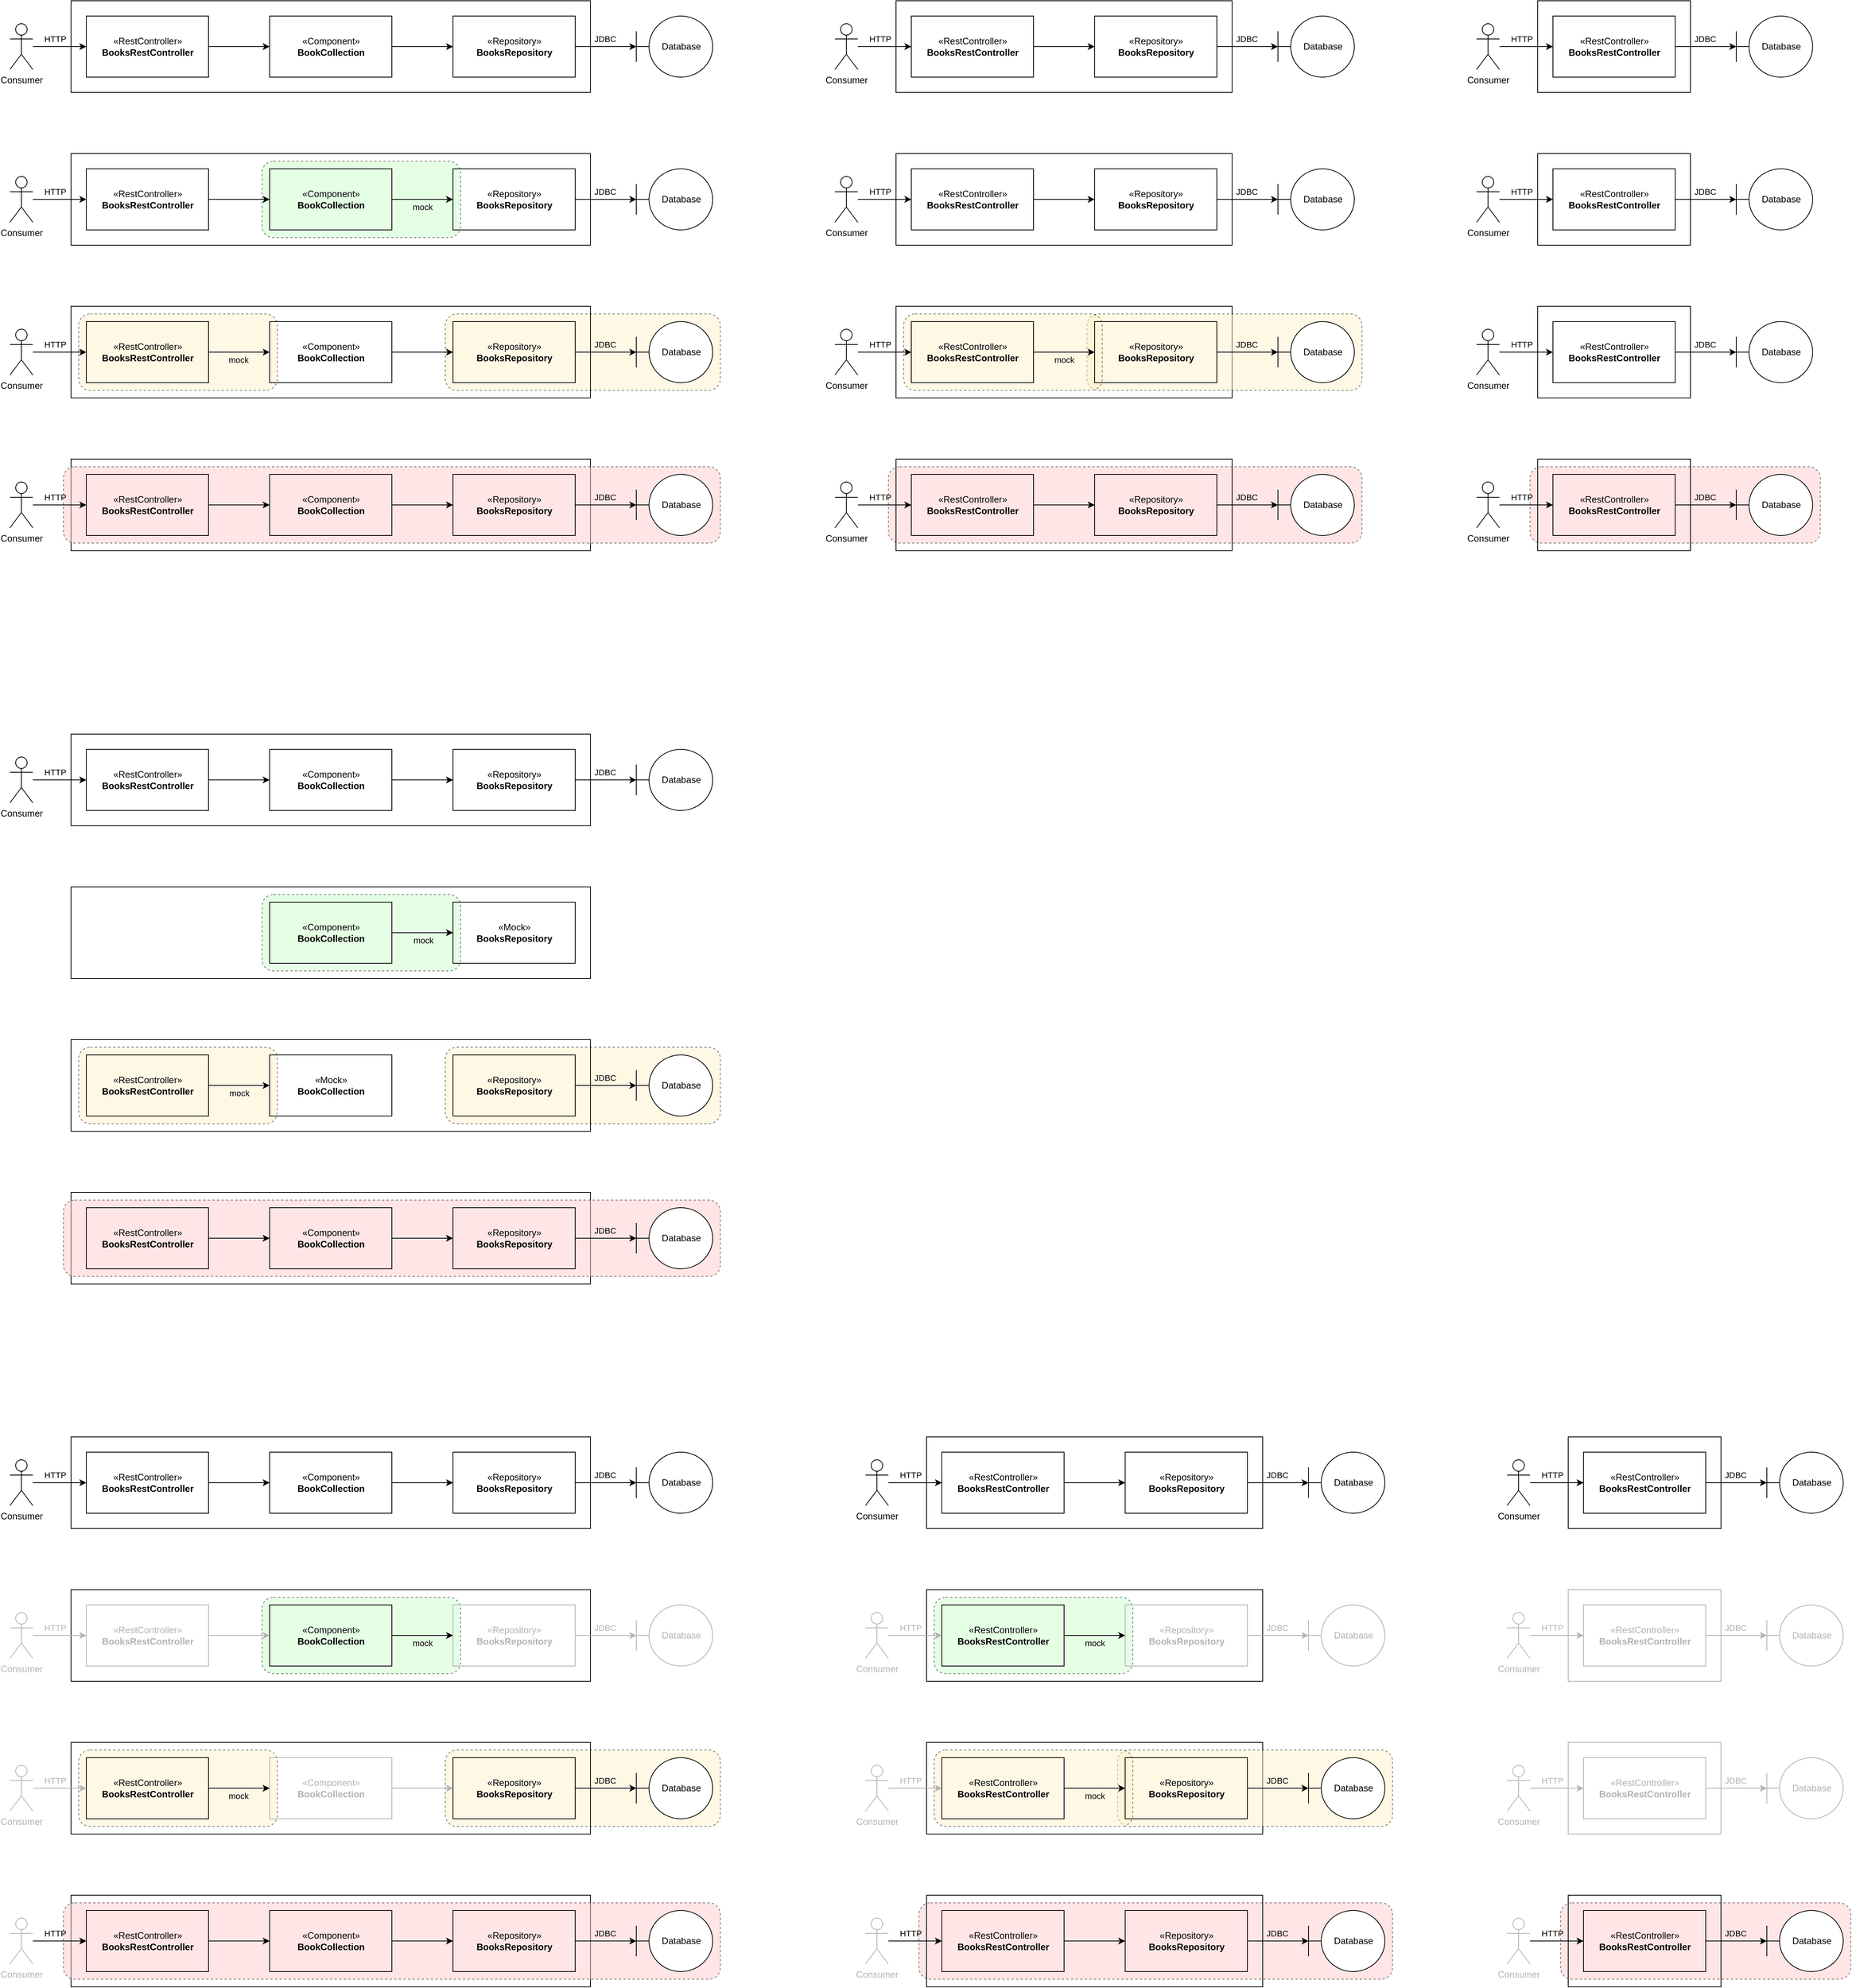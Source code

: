 <mxfile version="14.9.6" type="device"><diagram id="iEumx3N7Dh18o1Ya9y0Y" name="Page-1"><mxGraphModel dx="1554" dy="1009" grid="1" gridSize="10" guides="1" tooltips="1" connect="1" arrows="1" fold="1" page="1" pageScale="1" pageWidth="827" pageHeight="1169" math="0" shadow="0"><root><mxCell id="0"/><mxCell id="1" parent="0"/><mxCell id="jhyX_yMXdTbxFrLumGrF-3" value="" style="rounded=1;whiteSpace=wrap;html=1;glass=0;shadow=0;opacity=50;fillColor=#CCFFCC;dashed=1;gradientDirection=east;" vertex="1" parent="1"><mxGeometry x="1270" y="2150" width="260" height="100" as="geometry"/></mxCell><mxCell id="8b64ql8XMYEp3yIBr7-H-15" value="" style="rounded=0;whiteSpace=wrap;html=1;fillColor=none;" parent="1" vertex="1"><mxGeometry x="1220" y="260" width="440" height="120" as="geometry"/></mxCell><mxCell id="8b64ql8XMYEp3yIBr7-H-83" value="" style="rounded=1;whiteSpace=wrap;html=1;glass=0;shadow=0;opacity=50;fillColor=#FFCCCC;dashed=1;" parent="1" vertex="1"><mxGeometry x="1210" y="670" width="620" height="100" as="geometry"/></mxCell><mxCell id="8b64ql8XMYEp3yIBr7-H-82" value="" style="rounded=1;whiteSpace=wrap;html=1;glass=0;shadow=0;opacity=50;fillColor=#FFCCCC;dashed=1;" parent="1" vertex="1"><mxGeometry x="2050" y="670" width="380" height="100" as="geometry"/></mxCell><mxCell id="8b64ql8XMYEp3yIBr7-H-25" value="" style="rounded=0;whiteSpace=wrap;html=1;fillColor=none;" parent="1" vertex="1"><mxGeometry x="1220" y="460" width="440" height="120" as="geometry"/></mxCell><mxCell id="8b64ql8XMYEp3yIBr7-H-81" value="" style="rounded=1;whiteSpace=wrap;html=1;fillColor=#fff2cc;glass=0;shadow=0;opacity=50;dashed=1;" parent="1" vertex="1"><mxGeometry x="1470" y="470" width="360" height="100" as="geometry"/></mxCell><mxCell id="8b64ql8XMYEp3yIBr7-H-79" value="" style="rounded=1;whiteSpace=wrap;html=1;fillColor=#fff2cc;glass=0;shadow=0;opacity=50;dashed=1;" parent="1" vertex="1"><mxGeometry x="1230" y="470" width="260" height="100" as="geometry"/></mxCell><mxCell id="JQU-OCfXDoZjlp6AulzP-45" value="" style="rounded=0;whiteSpace=wrap;html=1;fillColor=none;" parent="1" vertex="1"><mxGeometry x="140" y="260" width="680" height="120" as="geometry"/></mxCell><mxCell id="JQU-OCfXDoZjlp6AulzP-43" value="" style="rounded=1;whiteSpace=wrap;html=1;glass=0;shadow=0;opacity=50;fillColor=#CCFFCC;dashed=1;" parent="1" vertex="1"><mxGeometry x="390" y="270" width="260" height="100" as="geometry"/></mxCell><mxCell id="JQU-OCfXDoZjlp6AulzP-46" value="«RestController»&lt;br&gt;&lt;b&gt;BooksRestController&lt;/b&gt;" style="html=1;fillColor=none;" parent="1" vertex="1"><mxGeometry x="160" y="280" width="160" height="80" as="geometry"/></mxCell><mxCell id="JQU-OCfXDoZjlp6AulzP-47" value="«Repository»&lt;br&gt;&lt;b&gt;BooksRepository&lt;/b&gt;" style="html=1;fillColor=none;" parent="1" vertex="1"><mxGeometry x="640" y="280" width="160" height="80" as="geometry"/></mxCell><mxCell id="JQU-OCfXDoZjlp6AulzP-48" value="Database" style="shape=umlBoundary;whiteSpace=wrap;html=1;" parent="1" vertex="1"><mxGeometry x="880" y="280" width="100" height="80" as="geometry"/></mxCell><mxCell id="JQU-OCfXDoZjlp6AulzP-49" value="" style="edgeStyle=orthogonalEdgeStyle;rounded=0;orthogonalLoop=1;jettySize=auto;html=1;" parent="1" source="JQU-OCfXDoZjlp6AulzP-47" target="JQU-OCfXDoZjlp6AulzP-48" edge="1"><mxGeometry x="60" y="270" as="geometry"/></mxCell><mxCell id="JQU-OCfXDoZjlp6AulzP-50" value="JDBC" style="edgeLabel;html=1;align=center;verticalAlign=middle;resizable=0;points=[];labelBackgroundColor=none;" parent="JQU-OCfXDoZjlp6AulzP-49" vertex="1" connectable="0"><mxGeometry x="-0.025" relative="1" as="geometry"><mxPoint y="-10" as="offset"/></mxGeometry></mxCell><mxCell id="JQU-OCfXDoZjlp6AulzP-51" value="" style="edgeStyle=orthogonalEdgeStyle;rounded=0;orthogonalLoop=1;jettySize=auto;html=1;" parent="1" source="JQU-OCfXDoZjlp6AulzP-53" target="JQU-OCfXDoZjlp6AulzP-46" edge="1"><mxGeometry x="60" y="270" as="geometry"/></mxCell><mxCell id="JQU-OCfXDoZjlp6AulzP-52" value="HTTP" style="edgeLabel;html=1;align=center;verticalAlign=middle;resizable=0;points=[];labelBackgroundColor=none;" parent="JQU-OCfXDoZjlp6AulzP-51" vertex="1" connectable="0"><mxGeometry x="-0.171" y="1" relative="1" as="geometry"><mxPoint y="-9" as="offset"/></mxGeometry></mxCell><mxCell id="JQU-OCfXDoZjlp6AulzP-53" value="Consumer" style="shape=umlActor;verticalLabelPosition=bottom;verticalAlign=top;html=1;" parent="1" vertex="1"><mxGeometry x="60" y="290" width="30" height="60" as="geometry"/></mxCell><mxCell id="JQU-OCfXDoZjlp6AulzP-54" value="" style="edgeStyle=orthogonalEdgeStyle;rounded=0;orthogonalLoop=1;jettySize=auto;html=1;" parent="1" source="JQU-OCfXDoZjlp6AulzP-55" target="JQU-OCfXDoZjlp6AulzP-47" edge="1"><mxGeometry x="60" y="270" as="geometry"/></mxCell><mxCell id="8b64ql8XMYEp3yIBr7-H-129" value="mock" style="edgeLabel;html=1;align=center;verticalAlign=middle;resizable=0;points=[];labelBackgroundColor=none;" parent="JQU-OCfXDoZjlp6AulzP-54" vertex="1" connectable="0"><mxGeometry relative="1" as="geometry"><mxPoint y="10" as="offset"/></mxGeometry></mxCell><mxCell id="JQU-OCfXDoZjlp6AulzP-55" value="«Component»&lt;br&gt;&lt;b&gt;BookCollection&lt;/b&gt;" style="html=1;fillColor=none;" parent="1" vertex="1"><mxGeometry x="400" y="280" width="160" height="80" as="geometry"/></mxCell><mxCell id="JQU-OCfXDoZjlp6AulzP-56" value="" style="edgeStyle=orthogonalEdgeStyle;rounded=0;orthogonalLoop=1;jettySize=auto;html=1;" parent="1" source="JQU-OCfXDoZjlp6AulzP-46" target="JQU-OCfXDoZjlp6AulzP-55" edge="1"><mxGeometry x="60" y="270" as="geometry"/></mxCell><mxCell id="JQU-OCfXDoZjlp6AulzP-58" value="" style="rounded=1;whiteSpace=wrap;html=1;fillColor=#fff2cc;glass=0;shadow=0;opacity=50;dashed=1;" parent="1" vertex="1"><mxGeometry x="630" y="470" width="360" height="100" as="geometry"/></mxCell><mxCell id="JQU-OCfXDoZjlp6AulzP-59" value="" style="rounded=0;whiteSpace=wrap;html=1;fillColor=none;" parent="1" vertex="1"><mxGeometry x="140" y="460" width="680" height="120" as="geometry"/></mxCell><mxCell id="JQU-OCfXDoZjlp6AulzP-60" value="" style="rounded=1;whiteSpace=wrap;html=1;fillColor=#fff2cc;glass=0;shadow=0;opacity=50;dashed=1;" parent="1" vertex="1"><mxGeometry x="150" y="470" width="260" height="100" as="geometry"/></mxCell><mxCell id="JQU-OCfXDoZjlp6AulzP-61" value="«RestController»&lt;br&gt;&lt;b&gt;BooksRestController&lt;/b&gt;" style="html=1;fillColor=none;" parent="1" vertex="1"><mxGeometry x="160" y="480" width="160" height="80" as="geometry"/></mxCell><mxCell id="JQU-OCfXDoZjlp6AulzP-62" value="«Repository»&lt;br&gt;&lt;b&gt;BooksRepository&lt;/b&gt;" style="html=1;fillColor=none;" parent="1" vertex="1"><mxGeometry x="640" y="480" width="160" height="80" as="geometry"/></mxCell><mxCell id="JQU-OCfXDoZjlp6AulzP-63" value="Database" style="shape=umlBoundary;whiteSpace=wrap;html=1;" parent="1" vertex="1"><mxGeometry x="880" y="480" width="100" height="80" as="geometry"/></mxCell><mxCell id="JQU-OCfXDoZjlp6AulzP-64" value="" style="edgeStyle=orthogonalEdgeStyle;rounded=0;orthogonalLoop=1;jettySize=auto;html=1;" parent="1" source="JQU-OCfXDoZjlp6AulzP-62" target="JQU-OCfXDoZjlp6AulzP-63" edge="1"><mxGeometry x="60" y="470" as="geometry"/></mxCell><mxCell id="JQU-OCfXDoZjlp6AulzP-65" value="JDBC" style="edgeLabel;html=1;align=center;verticalAlign=middle;resizable=0;points=[];labelBackgroundColor=none;" parent="JQU-OCfXDoZjlp6AulzP-64" vertex="1" connectable="0"><mxGeometry x="-0.025" relative="1" as="geometry"><mxPoint y="-10" as="offset"/></mxGeometry></mxCell><mxCell id="JQU-OCfXDoZjlp6AulzP-66" value="" style="edgeStyle=orthogonalEdgeStyle;rounded=0;orthogonalLoop=1;jettySize=auto;html=1;" parent="1" source="JQU-OCfXDoZjlp6AulzP-68" target="JQU-OCfXDoZjlp6AulzP-61" edge="1"><mxGeometry x="60" y="470" as="geometry"/></mxCell><mxCell id="JQU-OCfXDoZjlp6AulzP-67" value="HTTP" style="edgeLabel;html=1;align=center;verticalAlign=middle;resizable=0;points=[];labelBackgroundColor=none;" parent="JQU-OCfXDoZjlp6AulzP-66" vertex="1" connectable="0"><mxGeometry x="-0.171" y="1" relative="1" as="geometry"><mxPoint y="-9" as="offset"/></mxGeometry></mxCell><mxCell id="JQU-OCfXDoZjlp6AulzP-68" value="Consumer" style="shape=umlActor;verticalLabelPosition=bottom;verticalAlign=top;html=1;" parent="1" vertex="1"><mxGeometry x="60" y="490" width="30" height="60" as="geometry"/></mxCell><mxCell id="JQU-OCfXDoZjlp6AulzP-69" value="" style="edgeStyle=orthogonalEdgeStyle;rounded=0;orthogonalLoop=1;jettySize=auto;html=1;" parent="1" source="JQU-OCfXDoZjlp6AulzP-70" target="JQU-OCfXDoZjlp6AulzP-62" edge="1"><mxGeometry x="60" y="470" as="geometry"/></mxCell><mxCell id="JQU-OCfXDoZjlp6AulzP-70" value="«Component»&lt;br&gt;&lt;b&gt;BookCollection&lt;/b&gt;" style="html=1;fillColor=none;" parent="1" vertex="1"><mxGeometry x="400" y="480" width="160" height="80" as="geometry"/></mxCell><mxCell id="JQU-OCfXDoZjlp6AulzP-71" value="" style="edgeStyle=orthogonalEdgeStyle;rounded=0;orthogonalLoop=1;jettySize=auto;html=1;" parent="1" source="JQU-OCfXDoZjlp6AulzP-61" target="JQU-OCfXDoZjlp6AulzP-70" edge="1"><mxGeometry x="60" y="470" as="geometry"/></mxCell><mxCell id="8b64ql8XMYEp3yIBr7-H-128" value="mock" style="edgeLabel;html=1;align=center;verticalAlign=middle;resizable=0;points=[];labelBackgroundColor=none;" parent="JQU-OCfXDoZjlp6AulzP-71" vertex="1" connectable="0"><mxGeometry relative="1" as="geometry"><mxPoint x="-1" y="10" as="offset"/></mxGeometry></mxCell><mxCell id="JQU-OCfXDoZjlp6AulzP-13" value="" style="rounded=0;whiteSpace=wrap;html=1;fillColor=none;" parent="1" vertex="1"><mxGeometry x="140" y="60" width="680" height="120" as="geometry"/></mxCell><mxCell id="JQU-OCfXDoZjlp6AulzP-1" value="«RestController»&lt;br&gt;&lt;b&gt;BooksRestController&lt;/b&gt;" style="html=1;fillColor=none;" parent="1" vertex="1"><mxGeometry x="160" y="80" width="160" height="80" as="geometry"/></mxCell><mxCell id="JQU-OCfXDoZjlp6AulzP-2" value="«Repository»&lt;br&gt;&lt;b&gt;BooksRepository&lt;/b&gt;" style="html=1;fillColor=none;" parent="1" vertex="1"><mxGeometry x="640" y="80" width="160" height="80" as="geometry"/></mxCell><mxCell id="JQU-OCfXDoZjlp6AulzP-3" value="Database" style="shape=umlBoundary;whiteSpace=wrap;html=1;" parent="1" vertex="1"><mxGeometry x="880" y="80" width="100" height="80" as="geometry"/></mxCell><mxCell id="JQU-OCfXDoZjlp6AulzP-4" value="" style="edgeStyle=orthogonalEdgeStyle;rounded=0;orthogonalLoop=1;jettySize=auto;html=1;" parent="1" source="JQU-OCfXDoZjlp6AulzP-2" target="JQU-OCfXDoZjlp6AulzP-3" edge="1"><mxGeometry x="60" y="70" as="geometry"/></mxCell><mxCell id="JQU-OCfXDoZjlp6AulzP-12" value="JDBC" style="edgeLabel;html=1;align=center;verticalAlign=middle;resizable=0;points=[];labelBackgroundColor=none;" parent="JQU-OCfXDoZjlp6AulzP-4" vertex="1" connectable="0"><mxGeometry x="-0.025" relative="1" as="geometry"><mxPoint y="-10" as="offset"/></mxGeometry></mxCell><mxCell id="JQU-OCfXDoZjlp6AulzP-7" value="" style="edgeStyle=orthogonalEdgeStyle;rounded=0;orthogonalLoop=1;jettySize=auto;html=1;" parent="1" source="JQU-OCfXDoZjlp6AulzP-5" target="JQU-OCfXDoZjlp6AulzP-1" edge="1"><mxGeometry x="60" y="70" as="geometry"/></mxCell><mxCell id="JQU-OCfXDoZjlp6AulzP-11" value="HTTP" style="edgeLabel;html=1;align=center;verticalAlign=middle;resizable=0;points=[];labelBackgroundColor=none;" parent="JQU-OCfXDoZjlp6AulzP-7" vertex="1" connectable="0"><mxGeometry x="-0.171" y="1" relative="1" as="geometry"><mxPoint y="-9" as="offset"/></mxGeometry></mxCell><mxCell id="JQU-OCfXDoZjlp6AulzP-5" value="Consumer" style="shape=umlActor;verticalLabelPosition=bottom;verticalAlign=top;html=1;" parent="1" vertex="1"><mxGeometry x="60" y="90" width="30" height="60" as="geometry"/></mxCell><mxCell id="JQU-OCfXDoZjlp6AulzP-10" value="" style="edgeStyle=orthogonalEdgeStyle;rounded=0;orthogonalLoop=1;jettySize=auto;html=1;" parent="1" source="JQU-OCfXDoZjlp6AulzP-8" target="JQU-OCfXDoZjlp6AulzP-2" edge="1"><mxGeometry x="60" y="70" as="geometry"/></mxCell><mxCell id="JQU-OCfXDoZjlp6AulzP-8" value="«Component»&lt;br&gt;&lt;b&gt;BookCollection&lt;/b&gt;" style="html=1;fillColor=none;" parent="1" vertex="1"><mxGeometry x="400" y="80" width="160" height="80" as="geometry"/></mxCell><mxCell id="JQU-OCfXDoZjlp6AulzP-9" value="" style="edgeStyle=orthogonalEdgeStyle;rounded=0;orthogonalLoop=1;jettySize=auto;html=1;" parent="1" source="JQU-OCfXDoZjlp6AulzP-1" target="JQU-OCfXDoZjlp6AulzP-8" edge="1"><mxGeometry x="60" y="70" as="geometry"/></mxCell><mxCell id="JQU-OCfXDoZjlp6AulzP-73" value="" style="rounded=0;whiteSpace=wrap;html=1;fillColor=none;" parent="1" vertex="1"><mxGeometry x="140" y="660" width="680" height="120" as="geometry"/></mxCell><mxCell id="JQU-OCfXDoZjlp6AulzP-74" value="" style="rounded=1;whiteSpace=wrap;html=1;glass=0;shadow=0;opacity=50;fillColor=#FFCCCC;dashed=1;" parent="1" vertex="1"><mxGeometry x="130" y="670" width="860" height="100" as="geometry"/></mxCell><mxCell id="JQU-OCfXDoZjlp6AulzP-75" value="«RestController»&lt;br&gt;&lt;b&gt;BooksRestController&lt;/b&gt;" style="html=1;fillColor=none;" parent="1" vertex="1"><mxGeometry x="160" y="680" width="160" height="80" as="geometry"/></mxCell><mxCell id="JQU-OCfXDoZjlp6AulzP-76" value="«Repository»&lt;br&gt;&lt;b&gt;BooksRepository&lt;/b&gt;" style="html=1;fillColor=none;" parent="1" vertex="1"><mxGeometry x="640" y="680" width="160" height="80" as="geometry"/></mxCell><mxCell id="JQU-OCfXDoZjlp6AulzP-77" value="Database" style="shape=umlBoundary;whiteSpace=wrap;html=1;" parent="1" vertex="1"><mxGeometry x="880" y="680" width="100" height="80" as="geometry"/></mxCell><mxCell id="JQU-OCfXDoZjlp6AulzP-78" value="" style="edgeStyle=orthogonalEdgeStyle;rounded=0;orthogonalLoop=1;jettySize=auto;html=1;" parent="1" source="JQU-OCfXDoZjlp6AulzP-76" target="JQU-OCfXDoZjlp6AulzP-77" edge="1"><mxGeometry x="60" y="670" as="geometry"/></mxCell><mxCell id="JQU-OCfXDoZjlp6AulzP-79" value="JDBC" style="edgeLabel;html=1;align=center;verticalAlign=middle;resizable=0;points=[];labelBackgroundColor=none;" parent="JQU-OCfXDoZjlp6AulzP-78" vertex="1" connectable="0"><mxGeometry x="-0.025" relative="1" as="geometry"><mxPoint y="-10" as="offset"/></mxGeometry></mxCell><mxCell id="JQU-OCfXDoZjlp6AulzP-80" value="" style="edgeStyle=orthogonalEdgeStyle;rounded=0;orthogonalLoop=1;jettySize=auto;html=1;" parent="1" source="JQU-OCfXDoZjlp6AulzP-82" target="JQU-OCfXDoZjlp6AulzP-75" edge="1"><mxGeometry x="60" y="670" as="geometry"/></mxCell><mxCell id="JQU-OCfXDoZjlp6AulzP-81" value="HTTP" style="edgeLabel;html=1;align=center;verticalAlign=middle;resizable=0;points=[];labelBackgroundColor=none;" parent="JQU-OCfXDoZjlp6AulzP-80" vertex="1" connectable="0"><mxGeometry x="-0.171" y="1" relative="1" as="geometry"><mxPoint y="-9" as="offset"/></mxGeometry></mxCell><mxCell id="JQU-OCfXDoZjlp6AulzP-82" value="Consumer" style="shape=umlActor;verticalLabelPosition=bottom;verticalAlign=top;html=1;" parent="1" vertex="1"><mxGeometry x="60" y="690" width="30" height="60" as="geometry"/></mxCell><mxCell id="JQU-OCfXDoZjlp6AulzP-83" value="" style="edgeStyle=orthogonalEdgeStyle;rounded=0;orthogonalLoop=1;jettySize=auto;html=1;" parent="1" source="JQU-OCfXDoZjlp6AulzP-84" target="JQU-OCfXDoZjlp6AulzP-76" edge="1"><mxGeometry x="60" y="670" as="geometry"/></mxCell><mxCell id="JQU-OCfXDoZjlp6AulzP-84" value="«Component»&lt;br&gt;&lt;b&gt;BookCollection&lt;/b&gt;" style="html=1;fillColor=none;" parent="1" vertex="1"><mxGeometry x="400" y="680" width="160" height="80" as="geometry"/></mxCell><mxCell id="JQU-OCfXDoZjlp6AulzP-85" value="" style="edgeStyle=orthogonalEdgeStyle;rounded=0;orthogonalLoop=1;jettySize=auto;html=1;" parent="1" source="JQU-OCfXDoZjlp6AulzP-75" target="JQU-OCfXDoZjlp6AulzP-84" edge="1"><mxGeometry x="60" y="670" as="geometry"/></mxCell><mxCell id="8b64ql8XMYEp3yIBr7-H-3" value="" style="rounded=0;whiteSpace=wrap;html=1;fillColor=none;" parent="1" vertex="1"><mxGeometry x="1220" y="60" width="440" height="120" as="geometry"/></mxCell><mxCell id="8b64ql8XMYEp3yIBr7-H-4" value="«RestController»&lt;br&gt;&lt;b&gt;BooksRestController&lt;/b&gt;" style="html=1;fillColor=none;" parent="1" vertex="1"><mxGeometry x="1240" y="80" width="160" height="80" as="geometry"/></mxCell><mxCell id="8b64ql8XMYEp3yIBr7-H-5" value="«Repository»&lt;br&gt;&lt;b&gt;BooksRepository&lt;/b&gt;" style="html=1;fillColor=none;" parent="1" vertex="1"><mxGeometry x="1480" y="80" width="160" height="80" as="geometry"/></mxCell><mxCell id="8b64ql8XMYEp3yIBr7-H-6" value="Database" style="shape=umlBoundary;whiteSpace=wrap;html=1;" parent="1" vertex="1"><mxGeometry x="1720" y="80" width="100" height="80" as="geometry"/></mxCell><mxCell id="8b64ql8XMYEp3yIBr7-H-7" value="" style="edgeStyle=orthogonalEdgeStyle;rounded=0;orthogonalLoop=1;jettySize=auto;html=1;" parent="1" source="8b64ql8XMYEp3yIBr7-H-5" target="8b64ql8XMYEp3yIBr7-H-6" edge="1"><mxGeometry x="1140" y="70" as="geometry"/></mxCell><mxCell id="8b64ql8XMYEp3yIBr7-H-8" value="JDBC" style="edgeLabel;html=1;align=center;verticalAlign=middle;resizable=0;points=[];labelBackgroundColor=none;" parent="8b64ql8XMYEp3yIBr7-H-7" vertex="1" connectable="0"><mxGeometry x="-0.025" relative="1" as="geometry"><mxPoint y="-10" as="offset"/></mxGeometry></mxCell><mxCell id="8b64ql8XMYEp3yIBr7-H-9" value="" style="edgeStyle=orthogonalEdgeStyle;rounded=0;orthogonalLoop=1;jettySize=auto;html=1;" parent="1" source="8b64ql8XMYEp3yIBr7-H-11" target="8b64ql8XMYEp3yIBr7-H-4" edge="1"><mxGeometry x="1140" y="70" as="geometry"/></mxCell><mxCell id="8b64ql8XMYEp3yIBr7-H-10" value="HTTP" style="edgeLabel;html=1;align=center;verticalAlign=middle;resizable=0;points=[];labelBackgroundColor=none;" parent="8b64ql8XMYEp3yIBr7-H-9" vertex="1" connectable="0"><mxGeometry x="-0.171" y="1" relative="1" as="geometry"><mxPoint y="-9" as="offset"/></mxGeometry></mxCell><mxCell id="8b64ql8XMYEp3yIBr7-H-11" value="Consumer" style="shape=umlActor;verticalLabelPosition=bottom;verticalAlign=top;html=1;" parent="1" vertex="1"><mxGeometry x="1140" y="90" width="30" height="60" as="geometry"/></mxCell><mxCell id="8b64ql8XMYEp3yIBr7-H-14" value="" style="edgeStyle=orthogonalEdgeStyle;rounded=0;orthogonalLoop=1;jettySize=auto;html=1;entryX=0;entryY=0.5;entryDx=0;entryDy=0;" parent="1" source="8b64ql8XMYEp3yIBr7-H-4" target="8b64ql8XMYEp3yIBr7-H-5" edge="1"><mxGeometry x="1140" y="70" as="geometry"><mxPoint x="1480" y="120" as="targetPoint"/></mxGeometry></mxCell><mxCell id="8b64ql8XMYEp3yIBr7-H-16" value="«RestController»&lt;br&gt;&lt;b&gt;BooksRestController&lt;/b&gt;" style="html=1;fillColor=none;" parent="1" vertex="1"><mxGeometry x="1240" y="280" width="160" height="80" as="geometry"/></mxCell><mxCell id="8b64ql8XMYEp3yIBr7-H-17" value="«Repository»&lt;br&gt;&lt;b&gt;BooksRepository&lt;/b&gt;" style="html=1;fillColor=none;" parent="1" vertex="1"><mxGeometry x="1480" y="280" width="160" height="80" as="geometry"/></mxCell><mxCell id="8b64ql8XMYEp3yIBr7-H-18" value="Database" style="shape=umlBoundary;whiteSpace=wrap;html=1;" parent="1" vertex="1"><mxGeometry x="1720" y="280" width="100" height="80" as="geometry"/></mxCell><mxCell id="8b64ql8XMYEp3yIBr7-H-19" value="" style="edgeStyle=orthogonalEdgeStyle;rounded=0;orthogonalLoop=1;jettySize=auto;html=1;" parent="1" source="8b64ql8XMYEp3yIBr7-H-17" target="8b64ql8XMYEp3yIBr7-H-18" edge="1"><mxGeometry x="1140" y="270" as="geometry"/></mxCell><mxCell id="8b64ql8XMYEp3yIBr7-H-20" value="JDBC" style="edgeLabel;html=1;align=center;verticalAlign=middle;resizable=0;points=[];labelBackgroundColor=none;" parent="8b64ql8XMYEp3yIBr7-H-19" vertex="1" connectable="0"><mxGeometry x="-0.025" relative="1" as="geometry"><mxPoint y="-10" as="offset"/></mxGeometry></mxCell><mxCell id="8b64ql8XMYEp3yIBr7-H-21" value="" style="edgeStyle=orthogonalEdgeStyle;rounded=0;orthogonalLoop=1;jettySize=auto;html=1;" parent="1" source="8b64ql8XMYEp3yIBr7-H-23" target="8b64ql8XMYEp3yIBr7-H-16" edge="1"><mxGeometry x="1140" y="270" as="geometry"/></mxCell><mxCell id="8b64ql8XMYEp3yIBr7-H-22" value="HTTP" style="edgeLabel;html=1;align=center;verticalAlign=middle;resizable=0;points=[];labelBackgroundColor=none;" parent="8b64ql8XMYEp3yIBr7-H-21" vertex="1" connectable="0"><mxGeometry x="-0.171" y="1" relative="1" as="geometry"><mxPoint y="-9" as="offset"/></mxGeometry></mxCell><mxCell id="8b64ql8XMYEp3yIBr7-H-23" value="Consumer" style="shape=umlActor;verticalLabelPosition=bottom;verticalAlign=top;html=1;" parent="1" vertex="1"><mxGeometry x="1140" y="290" width="30" height="60" as="geometry"/></mxCell><mxCell id="8b64ql8XMYEp3yIBr7-H-24" value="" style="edgeStyle=orthogonalEdgeStyle;rounded=0;orthogonalLoop=1;jettySize=auto;html=1;entryX=0;entryY=0.5;entryDx=0;entryDy=0;" parent="1" source="8b64ql8XMYEp3yIBr7-H-16" target="8b64ql8XMYEp3yIBr7-H-17" edge="1"><mxGeometry x="1140" y="270" as="geometry"><mxPoint x="1480" y="320" as="targetPoint"/></mxGeometry></mxCell><mxCell id="8b64ql8XMYEp3yIBr7-H-26" value="«RestController»&lt;br&gt;&lt;b&gt;BooksRestController&lt;/b&gt;" style="html=1;fillColor=none;" parent="1" vertex="1"><mxGeometry x="1240" y="480" width="160" height="80" as="geometry"/></mxCell><mxCell id="8b64ql8XMYEp3yIBr7-H-27" value="«Repository»&lt;br&gt;&lt;b&gt;BooksRepository&lt;/b&gt;" style="html=1;fillColor=none;" parent="1" vertex="1"><mxGeometry x="1480" y="480" width="160" height="80" as="geometry"/></mxCell><mxCell id="8b64ql8XMYEp3yIBr7-H-28" value="Database" style="shape=umlBoundary;whiteSpace=wrap;html=1;" parent="1" vertex="1"><mxGeometry x="1720" y="480" width="100" height="80" as="geometry"/></mxCell><mxCell id="8b64ql8XMYEp3yIBr7-H-29" value="" style="edgeStyle=orthogonalEdgeStyle;rounded=0;orthogonalLoop=1;jettySize=auto;html=1;" parent="1" source="8b64ql8XMYEp3yIBr7-H-27" target="8b64ql8XMYEp3yIBr7-H-28" edge="1"><mxGeometry x="1140" y="470" as="geometry"/></mxCell><mxCell id="8b64ql8XMYEp3yIBr7-H-30" value="JDBC" style="edgeLabel;html=1;align=center;verticalAlign=middle;resizable=0;points=[];labelBackgroundColor=none;" parent="8b64ql8XMYEp3yIBr7-H-29" vertex="1" connectable="0"><mxGeometry x="-0.025" relative="1" as="geometry"><mxPoint y="-10" as="offset"/></mxGeometry></mxCell><mxCell id="8b64ql8XMYEp3yIBr7-H-31" value="" style="edgeStyle=orthogonalEdgeStyle;rounded=0;orthogonalLoop=1;jettySize=auto;html=1;" parent="1" source="8b64ql8XMYEp3yIBr7-H-33" target="8b64ql8XMYEp3yIBr7-H-26" edge="1"><mxGeometry x="1140" y="470" as="geometry"/></mxCell><mxCell id="8b64ql8XMYEp3yIBr7-H-32" value="HTTP" style="edgeLabel;html=1;align=center;verticalAlign=middle;resizable=0;points=[];labelBackgroundColor=none;" parent="8b64ql8XMYEp3yIBr7-H-31" vertex="1" connectable="0"><mxGeometry x="-0.171" y="1" relative="1" as="geometry"><mxPoint y="-9" as="offset"/></mxGeometry></mxCell><mxCell id="8b64ql8XMYEp3yIBr7-H-33" value="Consumer" style="shape=umlActor;verticalLabelPosition=bottom;verticalAlign=top;html=1;" parent="1" vertex="1"><mxGeometry x="1140" y="490" width="30" height="60" as="geometry"/></mxCell><mxCell id="8b64ql8XMYEp3yIBr7-H-34" value="" style="edgeStyle=orthogonalEdgeStyle;rounded=0;orthogonalLoop=1;jettySize=auto;html=1;entryX=0;entryY=0.5;entryDx=0;entryDy=0;" parent="1" source="8b64ql8XMYEp3yIBr7-H-26" target="8b64ql8XMYEp3yIBr7-H-27" edge="1"><mxGeometry x="1140" y="470" as="geometry"><mxPoint x="1480" y="520" as="targetPoint"/></mxGeometry></mxCell><mxCell id="8b64ql8XMYEp3yIBr7-H-127" value="mock" style="edgeLabel;html=1;align=center;verticalAlign=middle;resizable=0;points=[];labelBackgroundColor=none;" parent="8b64ql8XMYEp3yIBr7-H-34" vertex="1" connectable="0"><mxGeometry relative="1" as="geometry"><mxPoint y="10" as="offset"/></mxGeometry></mxCell><mxCell id="8b64ql8XMYEp3yIBr7-H-35" value="" style="rounded=0;whiteSpace=wrap;html=1;fillColor=none;" parent="1" vertex="1"><mxGeometry x="1220" y="660" width="440" height="120" as="geometry"/></mxCell><mxCell id="8b64ql8XMYEp3yIBr7-H-36" value="«RestController»&lt;br&gt;&lt;b&gt;BooksRestController&lt;/b&gt;" style="html=1;fillColor=none;" parent="1" vertex="1"><mxGeometry x="1240" y="680" width="160" height="80" as="geometry"/></mxCell><mxCell id="8b64ql8XMYEp3yIBr7-H-37" value="«Repository»&lt;br&gt;&lt;b&gt;BooksRepository&lt;/b&gt;" style="html=1;fillColor=none;" parent="1" vertex="1"><mxGeometry x="1480" y="680" width="160" height="80" as="geometry"/></mxCell><mxCell id="8b64ql8XMYEp3yIBr7-H-38" value="Database" style="shape=umlBoundary;whiteSpace=wrap;html=1;" parent="1" vertex="1"><mxGeometry x="1720" y="680" width="100" height="80" as="geometry"/></mxCell><mxCell id="8b64ql8XMYEp3yIBr7-H-39" value="" style="edgeStyle=orthogonalEdgeStyle;rounded=0;orthogonalLoop=1;jettySize=auto;html=1;" parent="1" source="8b64ql8XMYEp3yIBr7-H-37" target="8b64ql8XMYEp3yIBr7-H-38" edge="1"><mxGeometry x="1140" y="670" as="geometry"/></mxCell><mxCell id="8b64ql8XMYEp3yIBr7-H-40" value="JDBC" style="edgeLabel;html=1;align=center;verticalAlign=middle;resizable=0;points=[];labelBackgroundColor=none;" parent="8b64ql8XMYEp3yIBr7-H-39" vertex="1" connectable="0"><mxGeometry x="-0.025" relative="1" as="geometry"><mxPoint y="-10" as="offset"/></mxGeometry></mxCell><mxCell id="8b64ql8XMYEp3yIBr7-H-41" value="" style="edgeStyle=orthogonalEdgeStyle;rounded=0;orthogonalLoop=1;jettySize=auto;html=1;" parent="1" source="8b64ql8XMYEp3yIBr7-H-43" target="8b64ql8XMYEp3yIBr7-H-36" edge="1"><mxGeometry x="1140" y="670" as="geometry"/></mxCell><mxCell id="8b64ql8XMYEp3yIBr7-H-42" value="HTTP" style="edgeLabel;html=1;align=center;verticalAlign=middle;resizable=0;points=[];labelBackgroundColor=none;" parent="8b64ql8XMYEp3yIBr7-H-41" vertex="1" connectable="0"><mxGeometry x="-0.171" y="1" relative="1" as="geometry"><mxPoint y="-9" as="offset"/></mxGeometry></mxCell><mxCell id="8b64ql8XMYEp3yIBr7-H-43" value="Consumer" style="shape=umlActor;verticalLabelPosition=bottom;verticalAlign=top;html=1;" parent="1" vertex="1"><mxGeometry x="1140" y="690" width="30" height="60" as="geometry"/></mxCell><mxCell id="8b64ql8XMYEp3yIBr7-H-44" value="" style="edgeStyle=orthogonalEdgeStyle;rounded=0;orthogonalLoop=1;jettySize=auto;html=1;entryX=0;entryY=0.5;entryDx=0;entryDy=0;" parent="1" source="8b64ql8XMYEp3yIBr7-H-36" target="8b64ql8XMYEp3yIBr7-H-37" edge="1"><mxGeometry x="1140" y="670" as="geometry"><mxPoint x="1480" y="720" as="targetPoint"/></mxGeometry></mxCell><mxCell id="8b64ql8XMYEp3yIBr7-H-45" value="" style="rounded=0;whiteSpace=wrap;html=1;fillColor=none;" parent="1" vertex="1"><mxGeometry x="2060" y="60" width="200" height="120" as="geometry"/></mxCell><mxCell id="8b64ql8XMYEp3yIBr7-H-46" value="«RestController»&lt;br&gt;&lt;b&gt;BooksRestController&lt;/b&gt;" style="html=1;fillColor=none;" parent="1" vertex="1"><mxGeometry x="2080" y="80" width="160" height="80" as="geometry"/></mxCell><mxCell id="8b64ql8XMYEp3yIBr7-H-48" value="Database" style="shape=umlBoundary;whiteSpace=wrap;html=1;" parent="1" vertex="1"><mxGeometry x="2320" y="80" width="100" height="80" as="geometry"/></mxCell><mxCell id="8b64ql8XMYEp3yIBr7-H-49" value="" style="edgeStyle=orthogonalEdgeStyle;rounded=0;orthogonalLoop=1;jettySize=auto;html=1;exitX=1;exitY=0.5;exitDx=0;exitDy=0;" parent="1" source="8b64ql8XMYEp3yIBr7-H-46" target="8b64ql8XMYEp3yIBr7-H-48" edge="1"><mxGeometry x="1980" y="70" as="geometry"><mxPoint x="2480" y="120" as="sourcePoint"/></mxGeometry></mxCell><mxCell id="8b64ql8XMYEp3yIBr7-H-50" value="JDBC" style="edgeLabel;html=1;align=center;verticalAlign=middle;resizable=0;points=[];labelBackgroundColor=none;" parent="8b64ql8XMYEp3yIBr7-H-49" vertex="1" connectable="0"><mxGeometry x="-0.025" relative="1" as="geometry"><mxPoint y="-10" as="offset"/></mxGeometry></mxCell><mxCell id="8b64ql8XMYEp3yIBr7-H-51" value="" style="edgeStyle=orthogonalEdgeStyle;rounded=0;orthogonalLoop=1;jettySize=auto;html=1;" parent="1" source="8b64ql8XMYEp3yIBr7-H-53" target="8b64ql8XMYEp3yIBr7-H-46" edge="1"><mxGeometry x="1980" y="70" as="geometry"/></mxCell><mxCell id="8b64ql8XMYEp3yIBr7-H-52" value="HTTP" style="edgeLabel;html=1;align=center;verticalAlign=middle;resizable=0;points=[];labelBackgroundColor=none;" parent="8b64ql8XMYEp3yIBr7-H-51" vertex="1" connectable="0"><mxGeometry x="-0.171" y="1" relative="1" as="geometry"><mxPoint y="-9" as="offset"/></mxGeometry></mxCell><mxCell id="8b64ql8XMYEp3yIBr7-H-53" value="Consumer" style="shape=umlActor;verticalLabelPosition=bottom;verticalAlign=top;html=1;" parent="1" vertex="1"><mxGeometry x="1980" y="90" width="30" height="60" as="geometry"/></mxCell><mxCell id="8b64ql8XMYEp3yIBr7-H-55" value="" style="rounded=0;whiteSpace=wrap;html=1;fillColor=none;" parent="1" vertex="1"><mxGeometry x="2060" y="260" width="200" height="120" as="geometry"/></mxCell><mxCell id="8b64ql8XMYEp3yIBr7-H-56" value="«RestController»&lt;br&gt;&lt;b&gt;BooksRestController&lt;/b&gt;" style="html=1;fillColor=none;" parent="1" vertex="1"><mxGeometry x="2080" y="280" width="160" height="80" as="geometry"/></mxCell><mxCell id="8b64ql8XMYEp3yIBr7-H-57" value="Database" style="shape=umlBoundary;whiteSpace=wrap;html=1;" parent="1" vertex="1"><mxGeometry x="2320" y="280" width="100" height="80" as="geometry"/></mxCell><mxCell id="8b64ql8XMYEp3yIBr7-H-58" value="" style="edgeStyle=orthogonalEdgeStyle;rounded=0;orthogonalLoop=1;jettySize=auto;html=1;exitX=1;exitY=0.5;exitDx=0;exitDy=0;" parent="1" source="8b64ql8XMYEp3yIBr7-H-56" target="8b64ql8XMYEp3yIBr7-H-57" edge="1"><mxGeometry x="1980" y="270" as="geometry"><mxPoint x="2480" y="320" as="sourcePoint"/></mxGeometry></mxCell><mxCell id="8b64ql8XMYEp3yIBr7-H-59" value="JDBC" style="edgeLabel;html=1;align=center;verticalAlign=middle;resizable=0;points=[];labelBackgroundColor=none;" parent="8b64ql8XMYEp3yIBr7-H-58" vertex="1" connectable="0"><mxGeometry x="-0.025" relative="1" as="geometry"><mxPoint y="-10" as="offset"/></mxGeometry></mxCell><mxCell id="8b64ql8XMYEp3yIBr7-H-60" value="" style="edgeStyle=orthogonalEdgeStyle;rounded=0;orthogonalLoop=1;jettySize=auto;html=1;" parent="1" source="8b64ql8XMYEp3yIBr7-H-62" target="8b64ql8XMYEp3yIBr7-H-56" edge="1"><mxGeometry x="1980" y="270" as="geometry"/></mxCell><mxCell id="8b64ql8XMYEp3yIBr7-H-61" value="HTTP" style="edgeLabel;html=1;align=center;verticalAlign=middle;resizable=0;points=[];labelBackgroundColor=none;" parent="8b64ql8XMYEp3yIBr7-H-60" vertex="1" connectable="0"><mxGeometry x="-0.171" y="1" relative="1" as="geometry"><mxPoint y="-9" as="offset"/></mxGeometry></mxCell><mxCell id="8b64ql8XMYEp3yIBr7-H-62" value="Consumer" style="shape=umlActor;verticalLabelPosition=bottom;verticalAlign=top;html=1;" parent="1" vertex="1"><mxGeometry x="1980" y="290" width="30" height="60" as="geometry"/></mxCell><mxCell id="8b64ql8XMYEp3yIBr7-H-63" value="" style="rounded=0;whiteSpace=wrap;html=1;fillColor=none;" parent="1" vertex="1"><mxGeometry x="2060" y="460" width="200" height="120" as="geometry"/></mxCell><mxCell id="8b64ql8XMYEp3yIBr7-H-64" value="«RestController»&lt;br&gt;&lt;b&gt;BooksRestController&lt;/b&gt;" style="html=1;fillColor=none;" parent="1" vertex="1"><mxGeometry x="2080" y="480" width="160" height="80" as="geometry"/></mxCell><mxCell id="8b64ql8XMYEp3yIBr7-H-65" value="Database" style="shape=umlBoundary;whiteSpace=wrap;html=1;" parent="1" vertex="1"><mxGeometry x="2320" y="480" width="100" height="80" as="geometry"/></mxCell><mxCell id="8b64ql8XMYEp3yIBr7-H-66" value="" style="edgeStyle=orthogonalEdgeStyle;rounded=0;orthogonalLoop=1;jettySize=auto;html=1;exitX=1;exitY=0.5;exitDx=0;exitDy=0;" parent="1" source="8b64ql8XMYEp3yIBr7-H-64" target="8b64ql8XMYEp3yIBr7-H-65" edge="1"><mxGeometry x="1980" y="470" as="geometry"><mxPoint x="2480" y="520" as="sourcePoint"/></mxGeometry></mxCell><mxCell id="8b64ql8XMYEp3yIBr7-H-67" value="JDBC" style="edgeLabel;html=1;align=center;verticalAlign=middle;resizable=0;points=[];labelBackgroundColor=none;" parent="8b64ql8XMYEp3yIBr7-H-66" vertex="1" connectable="0"><mxGeometry x="-0.025" relative="1" as="geometry"><mxPoint y="-10" as="offset"/></mxGeometry></mxCell><mxCell id="8b64ql8XMYEp3yIBr7-H-68" value="" style="edgeStyle=orthogonalEdgeStyle;rounded=0;orthogonalLoop=1;jettySize=auto;html=1;" parent="1" source="8b64ql8XMYEp3yIBr7-H-70" target="8b64ql8XMYEp3yIBr7-H-64" edge="1"><mxGeometry x="1980" y="470" as="geometry"/></mxCell><mxCell id="8b64ql8XMYEp3yIBr7-H-69" value="HTTP" style="edgeLabel;html=1;align=center;verticalAlign=middle;resizable=0;points=[];labelBackgroundColor=none;" parent="8b64ql8XMYEp3yIBr7-H-68" vertex="1" connectable="0"><mxGeometry x="-0.171" y="1" relative="1" as="geometry"><mxPoint y="-9" as="offset"/></mxGeometry></mxCell><mxCell id="8b64ql8XMYEp3yIBr7-H-70" value="Consumer" style="shape=umlActor;verticalLabelPosition=bottom;verticalAlign=top;html=1;" parent="1" vertex="1"><mxGeometry x="1980" y="490" width="30" height="60" as="geometry"/></mxCell><mxCell id="8b64ql8XMYEp3yIBr7-H-71" value="" style="rounded=0;whiteSpace=wrap;html=1;fillColor=none;" parent="1" vertex="1"><mxGeometry x="2060" y="660" width="200" height="120" as="geometry"/></mxCell><mxCell id="8b64ql8XMYEp3yIBr7-H-72" value="«RestController»&lt;br&gt;&lt;b&gt;BooksRestController&lt;/b&gt;" style="html=1;fillColor=none;" parent="1" vertex="1"><mxGeometry x="2080" y="680" width="160" height="80" as="geometry"/></mxCell><mxCell id="8b64ql8XMYEp3yIBr7-H-73" value="Database" style="shape=umlBoundary;whiteSpace=wrap;html=1;" parent="1" vertex="1"><mxGeometry x="2320" y="680" width="100" height="80" as="geometry"/></mxCell><mxCell id="8b64ql8XMYEp3yIBr7-H-74" value="" style="edgeStyle=orthogonalEdgeStyle;rounded=0;orthogonalLoop=1;jettySize=auto;html=1;exitX=1;exitY=0.5;exitDx=0;exitDy=0;" parent="1" source="8b64ql8XMYEp3yIBr7-H-72" target="8b64ql8XMYEp3yIBr7-H-73" edge="1"><mxGeometry x="1980" y="670" as="geometry"><mxPoint x="2480" y="720" as="sourcePoint"/></mxGeometry></mxCell><mxCell id="8b64ql8XMYEp3yIBr7-H-75" value="JDBC" style="edgeLabel;html=1;align=center;verticalAlign=middle;resizable=0;points=[];labelBackgroundColor=none;" parent="8b64ql8XMYEp3yIBr7-H-74" vertex="1" connectable="0"><mxGeometry x="-0.025" relative="1" as="geometry"><mxPoint y="-10" as="offset"/></mxGeometry></mxCell><mxCell id="8b64ql8XMYEp3yIBr7-H-76" value="" style="edgeStyle=orthogonalEdgeStyle;rounded=0;orthogonalLoop=1;jettySize=auto;html=1;" parent="1" source="8b64ql8XMYEp3yIBr7-H-78" target="8b64ql8XMYEp3yIBr7-H-72" edge="1"><mxGeometry x="1980" y="670" as="geometry"/></mxCell><mxCell id="8b64ql8XMYEp3yIBr7-H-77" value="HTTP" style="edgeLabel;html=1;align=center;verticalAlign=middle;resizable=0;points=[];labelBackgroundColor=none;" parent="8b64ql8XMYEp3yIBr7-H-76" vertex="1" connectable="0"><mxGeometry x="-0.171" y="1" relative="1" as="geometry"><mxPoint y="-9" as="offset"/></mxGeometry></mxCell><mxCell id="8b64ql8XMYEp3yIBr7-H-78" value="Consumer" style="shape=umlActor;verticalLabelPosition=bottom;verticalAlign=top;html=1;" parent="1" vertex="1"><mxGeometry x="1980" y="690" width="30" height="60" as="geometry"/></mxCell><mxCell id="8b64ql8XMYEp3yIBr7-H-86" value="" style="rounded=0;whiteSpace=wrap;html=1;fillColor=none;" parent="1" vertex="1"><mxGeometry x="140" y="1220" width="680" height="120" as="geometry"/></mxCell><mxCell id="8b64ql8XMYEp3yIBr7-H-87" value="" style="rounded=1;whiteSpace=wrap;html=1;glass=0;shadow=0;opacity=50;fillColor=#CCFFCC;dashed=1;" parent="1" vertex="1"><mxGeometry x="390" y="1230" width="260" height="100" as="geometry"/></mxCell><mxCell id="8b64ql8XMYEp3yIBr7-H-88" value="«Mock»&lt;br&gt;&lt;b&gt;BooksRepository&lt;/b&gt;" style="html=1;fillColor=none;" parent="1" vertex="1"><mxGeometry x="640" y="1240" width="160" height="80" as="geometry"/></mxCell><mxCell id="8b64ql8XMYEp3yIBr7-H-89" value="" style="edgeStyle=orthogonalEdgeStyle;rounded=0;orthogonalLoop=1;jettySize=auto;html=1;" parent="1" source="8b64ql8XMYEp3yIBr7-H-90" target="8b64ql8XMYEp3yIBr7-H-88" edge="1"><mxGeometry x="60" y="1230" as="geometry"/></mxCell><mxCell id="8b64ql8XMYEp3yIBr7-H-130" value="mock" style="edgeLabel;html=1;align=center;verticalAlign=middle;resizable=0;points=[];labelBackgroundColor=none;" parent="8b64ql8XMYEp3yIBr7-H-89" vertex="1" connectable="0"><mxGeometry relative="1" as="geometry"><mxPoint x="1" y="10" as="offset"/></mxGeometry></mxCell><mxCell id="8b64ql8XMYEp3yIBr7-H-90" value="«Component»&lt;br&gt;&lt;b&gt;BookCollection&lt;/b&gt;" style="html=1;fillColor=none;" parent="1" vertex="1"><mxGeometry x="400" y="1240" width="160" height="80" as="geometry"/></mxCell><mxCell id="8b64ql8XMYEp3yIBr7-H-91" value="" style="rounded=1;whiteSpace=wrap;html=1;fillColor=#fff2cc;glass=0;shadow=0;opacity=50;dashed=1;" parent="1" vertex="1"><mxGeometry x="630" y="1430" width="360" height="100" as="geometry"/></mxCell><mxCell id="8b64ql8XMYEp3yIBr7-H-92" value="" style="rounded=0;whiteSpace=wrap;html=1;fillColor=none;" parent="1" vertex="1"><mxGeometry x="140" y="1420" width="680" height="120" as="geometry"/></mxCell><mxCell id="8b64ql8XMYEp3yIBr7-H-93" value="" style="rounded=1;whiteSpace=wrap;html=1;fillColor=#fff2cc;glass=0;shadow=0;opacity=50;dashed=1;" parent="1" vertex="1"><mxGeometry x="150" y="1430" width="260" height="100" as="geometry"/></mxCell><mxCell id="8b64ql8XMYEp3yIBr7-H-94" value="«RestController»&lt;br&gt;&lt;b&gt;BooksRestController&lt;/b&gt;" style="html=1;fillColor=none;" parent="1" vertex="1"><mxGeometry x="160" y="1440" width="160" height="80" as="geometry"/></mxCell><mxCell id="8b64ql8XMYEp3yIBr7-H-95" value="«Repository»&lt;br&gt;&lt;b&gt;BooksRepository&lt;/b&gt;" style="html=1;fillColor=none;" parent="1" vertex="1"><mxGeometry x="640" y="1440" width="160" height="80" as="geometry"/></mxCell><mxCell id="8b64ql8XMYEp3yIBr7-H-96" value="Database" style="shape=umlBoundary;whiteSpace=wrap;html=1;" parent="1" vertex="1"><mxGeometry x="880" y="1440" width="100" height="80" as="geometry"/></mxCell><mxCell id="8b64ql8XMYEp3yIBr7-H-97" value="" style="edgeStyle=orthogonalEdgeStyle;rounded=0;orthogonalLoop=1;jettySize=auto;html=1;" parent="1" source="8b64ql8XMYEp3yIBr7-H-95" target="8b64ql8XMYEp3yIBr7-H-96" edge="1"><mxGeometry x="60" y="1430" as="geometry"/></mxCell><mxCell id="8b64ql8XMYEp3yIBr7-H-98" value="JDBC" style="edgeLabel;html=1;align=center;verticalAlign=middle;resizable=0;points=[];labelBackgroundColor=none;" parent="8b64ql8XMYEp3yIBr7-H-97" vertex="1" connectable="0"><mxGeometry x="-0.025" relative="1" as="geometry"><mxPoint y="-10" as="offset"/></mxGeometry></mxCell><mxCell id="8b64ql8XMYEp3yIBr7-H-99" value="«Mock»&lt;br&gt;&lt;b&gt;BookCollection&lt;/b&gt;" style="html=1;fillColor=none;" parent="1" vertex="1"><mxGeometry x="400" y="1440" width="160" height="80" as="geometry"/></mxCell><mxCell id="8b64ql8XMYEp3yIBr7-H-100" value="" style="edgeStyle=orthogonalEdgeStyle;rounded=0;orthogonalLoop=1;jettySize=auto;html=1;" parent="1" source="8b64ql8XMYEp3yIBr7-H-94" target="8b64ql8XMYEp3yIBr7-H-99" edge="1"><mxGeometry x="60" y="1430" as="geometry"/></mxCell><mxCell id="8b64ql8XMYEp3yIBr7-H-131" value="mock" style="edgeLabel;html=1;align=center;verticalAlign=middle;resizable=0;points=[];labelBackgroundColor=none;" parent="8b64ql8XMYEp3yIBr7-H-100" vertex="1" connectable="0"><mxGeometry relative="1" as="geometry"><mxPoint y="10" as="offset"/></mxGeometry></mxCell><mxCell id="8b64ql8XMYEp3yIBr7-H-101" value="" style="rounded=0;whiteSpace=wrap;html=1;fillColor=none;" parent="1" vertex="1"><mxGeometry x="140" y="1020" width="680" height="120" as="geometry"/></mxCell><mxCell id="8b64ql8XMYEp3yIBr7-H-102" value="«RestController»&lt;br&gt;&lt;b&gt;BooksRestController&lt;/b&gt;" style="html=1;fillColor=none;" parent="1" vertex="1"><mxGeometry x="160" y="1040" width="160" height="80" as="geometry"/></mxCell><mxCell id="8b64ql8XMYEp3yIBr7-H-103" value="«Repository»&lt;br&gt;&lt;b&gt;BooksRepository&lt;/b&gt;" style="html=1;fillColor=none;" parent="1" vertex="1"><mxGeometry x="640" y="1040" width="160" height="80" as="geometry"/></mxCell><mxCell id="8b64ql8XMYEp3yIBr7-H-104" value="Database" style="shape=umlBoundary;whiteSpace=wrap;html=1;" parent="1" vertex="1"><mxGeometry x="880" y="1040" width="100" height="80" as="geometry"/></mxCell><mxCell id="8b64ql8XMYEp3yIBr7-H-105" value="" style="edgeStyle=orthogonalEdgeStyle;rounded=0;orthogonalLoop=1;jettySize=auto;html=1;" parent="1" source="8b64ql8XMYEp3yIBr7-H-103" target="8b64ql8XMYEp3yIBr7-H-104" edge="1"><mxGeometry x="60" y="1030" as="geometry"/></mxCell><mxCell id="8b64ql8XMYEp3yIBr7-H-106" value="JDBC" style="edgeLabel;html=1;align=center;verticalAlign=middle;resizable=0;points=[];labelBackgroundColor=none;" parent="8b64ql8XMYEp3yIBr7-H-105" vertex="1" connectable="0"><mxGeometry x="-0.025" relative="1" as="geometry"><mxPoint y="-10" as="offset"/></mxGeometry></mxCell><mxCell id="8b64ql8XMYEp3yIBr7-H-107" value="" style="edgeStyle=orthogonalEdgeStyle;rounded=0;orthogonalLoop=1;jettySize=auto;html=1;" parent="1" source="8b64ql8XMYEp3yIBr7-H-109" target="8b64ql8XMYEp3yIBr7-H-102" edge="1"><mxGeometry x="60" y="1030" as="geometry"/></mxCell><mxCell id="8b64ql8XMYEp3yIBr7-H-108" value="HTTP" style="edgeLabel;html=1;align=center;verticalAlign=middle;resizable=0;points=[];labelBackgroundColor=none;" parent="8b64ql8XMYEp3yIBr7-H-107" vertex="1" connectable="0"><mxGeometry x="-0.171" y="1" relative="1" as="geometry"><mxPoint y="-9" as="offset"/></mxGeometry></mxCell><mxCell id="8b64ql8XMYEp3yIBr7-H-109" value="Consumer" style="shape=umlActor;verticalLabelPosition=bottom;verticalAlign=top;html=1;" parent="1" vertex="1"><mxGeometry x="60" y="1050" width="30" height="60" as="geometry"/></mxCell><mxCell id="8b64ql8XMYEp3yIBr7-H-110" value="" style="edgeStyle=orthogonalEdgeStyle;rounded=0;orthogonalLoop=1;jettySize=auto;html=1;" parent="1" source="8b64ql8XMYEp3yIBr7-H-111" target="8b64ql8XMYEp3yIBr7-H-103" edge="1"><mxGeometry x="60" y="1030" as="geometry"/></mxCell><mxCell id="8b64ql8XMYEp3yIBr7-H-111" value="«Component»&lt;br&gt;&lt;b&gt;BookCollection&lt;/b&gt;" style="html=1;fillColor=none;" parent="1" vertex="1"><mxGeometry x="400" y="1040" width="160" height="80" as="geometry"/></mxCell><mxCell id="8b64ql8XMYEp3yIBr7-H-112" value="" style="edgeStyle=orthogonalEdgeStyle;rounded=0;orthogonalLoop=1;jettySize=auto;html=1;" parent="1" source="8b64ql8XMYEp3yIBr7-H-102" target="8b64ql8XMYEp3yIBr7-H-111" edge="1"><mxGeometry x="60" y="1030" as="geometry"/></mxCell><mxCell id="8b64ql8XMYEp3yIBr7-H-113" value="" style="rounded=0;whiteSpace=wrap;html=1;fillColor=none;" parent="1" vertex="1"><mxGeometry x="140" y="1620" width="680" height="120" as="geometry"/></mxCell><mxCell id="8b64ql8XMYEp3yIBr7-H-114" value="" style="rounded=1;whiteSpace=wrap;html=1;glass=0;shadow=0;opacity=50;fillColor=#FFCCCC;dashed=1;" parent="1" vertex="1"><mxGeometry x="130" y="1630" width="860" height="100" as="geometry"/></mxCell><mxCell id="8b64ql8XMYEp3yIBr7-H-115" value="«RestController»&lt;br&gt;&lt;b&gt;BooksRestController&lt;/b&gt;" style="html=1;fillColor=none;" parent="1" vertex="1"><mxGeometry x="160" y="1640" width="160" height="80" as="geometry"/></mxCell><mxCell id="8b64ql8XMYEp3yIBr7-H-116" value="«Repository»&lt;br&gt;&lt;b&gt;BooksRepository&lt;/b&gt;" style="html=1;fillColor=none;" parent="1" vertex="1"><mxGeometry x="640" y="1640" width="160" height="80" as="geometry"/></mxCell><mxCell id="8b64ql8XMYEp3yIBr7-H-117" value="Database" style="shape=umlBoundary;whiteSpace=wrap;html=1;" parent="1" vertex="1"><mxGeometry x="880" y="1640" width="100" height="80" as="geometry"/></mxCell><mxCell id="8b64ql8XMYEp3yIBr7-H-118" value="" style="edgeStyle=orthogonalEdgeStyle;rounded=0;orthogonalLoop=1;jettySize=auto;html=1;" parent="1" source="8b64ql8XMYEp3yIBr7-H-116" target="8b64ql8XMYEp3yIBr7-H-117" edge="1"><mxGeometry x="60" y="1630" as="geometry"/></mxCell><mxCell id="8b64ql8XMYEp3yIBr7-H-119" value="JDBC" style="edgeLabel;html=1;align=center;verticalAlign=middle;resizable=0;points=[];labelBackgroundColor=none;" parent="8b64ql8XMYEp3yIBr7-H-118" vertex="1" connectable="0"><mxGeometry x="-0.025" relative="1" as="geometry"><mxPoint y="-10" as="offset"/></mxGeometry></mxCell><mxCell id="8b64ql8XMYEp3yIBr7-H-123" value="" style="edgeStyle=orthogonalEdgeStyle;rounded=0;orthogonalLoop=1;jettySize=auto;html=1;" parent="1" source="8b64ql8XMYEp3yIBr7-H-124" target="8b64ql8XMYEp3yIBr7-H-116" edge="1"><mxGeometry x="60" y="1630" as="geometry"/></mxCell><mxCell id="8b64ql8XMYEp3yIBr7-H-124" value="«Component»&lt;br&gt;&lt;b&gt;BookCollection&lt;/b&gt;" style="html=1;fillColor=none;" parent="1" vertex="1"><mxGeometry x="400" y="1640" width="160" height="80" as="geometry"/></mxCell><mxCell id="8b64ql8XMYEp3yIBr7-H-125" value="" style="edgeStyle=orthogonalEdgeStyle;rounded=0;orthogonalLoop=1;jettySize=auto;html=1;" parent="1" source="8b64ql8XMYEp3yIBr7-H-115" target="8b64ql8XMYEp3yIBr7-H-124" edge="1"><mxGeometry x="60" y="1630" as="geometry"/></mxCell><mxCell id="8b64ql8XMYEp3yIBr7-H-132" value="" style="rounded=0;whiteSpace=wrap;html=1;fillColor=none;" parent="1" vertex="1"><mxGeometry x="140" y="2140" width="680" height="120" as="geometry"/></mxCell><mxCell id="8b64ql8XMYEp3yIBr7-H-133" value="" style="rounded=1;whiteSpace=wrap;html=1;glass=0;shadow=0;opacity=50;fillColor=#CCFFCC;dashed=1;" parent="1" vertex="1"><mxGeometry x="390" y="2150" width="260" height="100" as="geometry"/></mxCell><mxCell id="8b64ql8XMYEp3yIBr7-H-134" value="«RestController»&lt;br&gt;&lt;b&gt;BooksRestController&lt;/b&gt;" style="html=1;fillColor=none;fontColor=#B3B3B3;strokeColor=#B3B3B3;" parent="1" vertex="1"><mxGeometry x="160" y="2160" width="160" height="80" as="geometry"/></mxCell><mxCell id="8b64ql8XMYEp3yIBr7-H-135" value="«Repository»&lt;br&gt;&lt;b&gt;BooksRepository&lt;/b&gt;" style="html=1;fillColor=none;fontColor=#B3B3B3;strokeColor=#B3B3B3;" parent="1" vertex="1"><mxGeometry x="640" y="2160" width="160" height="80" as="geometry"/></mxCell><mxCell id="8b64ql8XMYEp3yIBr7-H-136" value="Database" style="shape=umlBoundary;whiteSpace=wrap;html=1;fontColor=#B3B3B3;strokeColor=#B3B3B3;" parent="1" vertex="1"><mxGeometry x="880" y="2160" width="100" height="80" as="geometry"/></mxCell><mxCell id="8b64ql8XMYEp3yIBr7-H-137" value="" style="edgeStyle=orthogonalEdgeStyle;rounded=0;orthogonalLoop=1;jettySize=auto;html=1;fontColor=#CCCCCC;strokeColor=#B3B3B3;" parent="1" source="8b64ql8XMYEp3yIBr7-H-135" target="8b64ql8XMYEp3yIBr7-H-136" edge="1"><mxGeometry x="60" y="2150" as="geometry"/></mxCell><mxCell id="8b64ql8XMYEp3yIBr7-H-138" value="JDBC" style="edgeLabel;html=1;align=center;verticalAlign=middle;resizable=0;points=[];labelBackgroundColor=none;fontColor=#B3B3B3;" parent="8b64ql8XMYEp3yIBr7-H-137" vertex="1" connectable="0"><mxGeometry x="-0.025" relative="1" as="geometry"><mxPoint y="-10" as="offset"/></mxGeometry></mxCell><mxCell id="8b64ql8XMYEp3yIBr7-H-139" value="" style="edgeStyle=orthogonalEdgeStyle;rounded=0;orthogonalLoop=1;jettySize=auto;html=1;fontColor=#CCCCCC;strokeColor=#B3B3B3;" parent="1" source="8b64ql8XMYEp3yIBr7-H-141" target="8b64ql8XMYEp3yIBr7-H-134" edge="1"><mxGeometry x="60" y="2150" as="geometry"/></mxCell><mxCell id="8b64ql8XMYEp3yIBr7-H-140" value="HTTP" style="edgeLabel;html=1;align=center;verticalAlign=middle;resizable=0;points=[];labelBackgroundColor=none;fontColor=#B3B3B3;" parent="8b64ql8XMYEp3yIBr7-H-139" vertex="1" connectable="0"><mxGeometry x="-0.171" y="1" relative="1" as="geometry"><mxPoint y="-9" as="offset"/></mxGeometry></mxCell><mxCell id="8b64ql8XMYEp3yIBr7-H-141" value="Consumer" style="shape=umlActor;verticalLabelPosition=bottom;verticalAlign=top;html=1;fontColor=#B3B3B3;strokeColor=#B3B3B3;" parent="1" vertex="1"><mxGeometry x="60" y="2170" width="30" height="60" as="geometry"/></mxCell><mxCell id="8b64ql8XMYEp3yIBr7-H-142" value="" style="edgeStyle=orthogonalEdgeStyle;rounded=0;orthogonalLoop=1;jettySize=auto;html=1;" parent="1" source="8b64ql8XMYEp3yIBr7-H-144" target="8b64ql8XMYEp3yIBr7-H-135" edge="1"><mxGeometry x="60" y="2150" as="geometry"/></mxCell><mxCell id="8b64ql8XMYEp3yIBr7-H-143" value="mock" style="edgeLabel;html=1;align=center;verticalAlign=middle;resizable=0;points=[];labelBackgroundColor=none;" parent="8b64ql8XMYEp3yIBr7-H-142" vertex="1" connectable="0"><mxGeometry relative="1" as="geometry"><mxPoint y="10" as="offset"/></mxGeometry></mxCell><mxCell id="8b64ql8XMYEp3yIBr7-H-144" value="«Component»&lt;br&gt;&lt;b&gt;BookCollection&lt;/b&gt;" style="html=1;fillColor=none;" parent="1" vertex="1"><mxGeometry x="400" y="2160" width="160" height="80" as="geometry"/></mxCell><mxCell id="8b64ql8XMYEp3yIBr7-H-145" value="" style="edgeStyle=orthogonalEdgeStyle;rounded=0;orthogonalLoop=1;jettySize=auto;html=1;fontColor=#CCCCCC;strokeColor=#B3B3B3;" parent="1" source="8b64ql8XMYEp3yIBr7-H-134" target="8b64ql8XMYEp3yIBr7-H-144" edge="1"><mxGeometry x="60" y="2150" as="geometry"/></mxCell><mxCell id="8b64ql8XMYEp3yIBr7-H-146" value="" style="rounded=1;whiteSpace=wrap;html=1;fillColor=#fff2cc;glass=0;shadow=0;opacity=50;dashed=1;" parent="1" vertex="1"><mxGeometry x="630" y="2350" width="360" height="100" as="geometry"/></mxCell><mxCell id="8b64ql8XMYEp3yIBr7-H-147" value="" style="rounded=0;whiteSpace=wrap;html=1;fillColor=none;" parent="1" vertex="1"><mxGeometry x="140" y="2340" width="680" height="120" as="geometry"/></mxCell><mxCell id="8b64ql8XMYEp3yIBr7-H-148" value="" style="rounded=1;whiteSpace=wrap;html=1;fillColor=#fff2cc;glass=0;shadow=0;opacity=50;dashed=1;" parent="1" vertex="1"><mxGeometry x="150" y="2350" width="260" height="100" as="geometry"/></mxCell><mxCell id="8b64ql8XMYEp3yIBr7-H-149" value="«RestController»&lt;br&gt;&lt;b&gt;BooksRestController&lt;/b&gt;" style="html=1;fillColor=none;" parent="1" vertex="1"><mxGeometry x="160" y="2360" width="160" height="80" as="geometry"/></mxCell><mxCell id="8b64ql8XMYEp3yIBr7-H-150" value="«Repository»&lt;br&gt;&lt;b&gt;BooksRepository&lt;/b&gt;" style="html=1;fillColor=none;" parent="1" vertex="1"><mxGeometry x="640" y="2360" width="160" height="80" as="geometry"/></mxCell><mxCell id="8b64ql8XMYEp3yIBr7-H-151" value="Database" style="shape=umlBoundary;whiteSpace=wrap;html=1;" parent="1" vertex="1"><mxGeometry x="880" y="2360" width="100" height="80" as="geometry"/></mxCell><mxCell id="8b64ql8XMYEp3yIBr7-H-152" value="" style="edgeStyle=orthogonalEdgeStyle;rounded=0;orthogonalLoop=1;jettySize=auto;html=1;" parent="1" source="8b64ql8XMYEp3yIBr7-H-150" target="8b64ql8XMYEp3yIBr7-H-151" edge="1"><mxGeometry x="60" y="2350" as="geometry"/></mxCell><mxCell id="8b64ql8XMYEp3yIBr7-H-153" value="JDBC" style="edgeLabel;html=1;align=center;verticalAlign=middle;resizable=0;points=[];labelBackgroundColor=none;" parent="8b64ql8XMYEp3yIBr7-H-152" vertex="1" connectable="0"><mxGeometry x="-0.025" relative="1" as="geometry"><mxPoint y="-10" as="offset"/></mxGeometry></mxCell><mxCell id="8b64ql8XMYEp3yIBr7-H-154" value="" style="edgeStyle=orthogonalEdgeStyle;rounded=0;orthogonalLoop=1;jettySize=auto;html=1;strokeColor=#B3B3B3;" parent="1" source="8b64ql8XMYEp3yIBr7-H-156" target="8b64ql8XMYEp3yIBr7-H-149" edge="1"><mxGeometry x="60" y="2350" as="geometry"/></mxCell><mxCell id="8b64ql8XMYEp3yIBr7-H-155" value="HTTP" style="edgeLabel;html=1;align=center;verticalAlign=middle;resizable=0;points=[];labelBackgroundColor=none;fontColor=#B3B3B3;" parent="8b64ql8XMYEp3yIBr7-H-154" vertex="1" connectable="0"><mxGeometry x="-0.171" y="1" relative="1" as="geometry"><mxPoint y="-9" as="offset"/></mxGeometry></mxCell><mxCell id="8b64ql8XMYEp3yIBr7-H-156" value="Consumer" style="shape=umlActor;verticalLabelPosition=bottom;verticalAlign=top;html=1;strokeColor=#B3B3B3;fontColor=#B3B3B3;" parent="1" vertex="1"><mxGeometry x="60" y="2370" width="30" height="60" as="geometry"/></mxCell><mxCell id="8b64ql8XMYEp3yIBr7-H-157" value="" style="edgeStyle=orthogonalEdgeStyle;rounded=0;orthogonalLoop=1;jettySize=auto;html=1;strokeColor=#B3B3B3;" parent="1" source="8b64ql8XMYEp3yIBr7-H-158" target="8b64ql8XMYEp3yIBr7-H-150" edge="1"><mxGeometry x="60" y="2350" as="geometry"/></mxCell><mxCell id="8b64ql8XMYEp3yIBr7-H-158" value="«Component»&lt;br&gt;&lt;b&gt;BookCollection&lt;/b&gt;" style="html=1;fillColor=none;strokeColor=#B3B3B3;fontColor=#B3B3B3;rounded=0;perimeterSpacing=0;" parent="1" vertex="1"><mxGeometry x="400" y="2360" width="160" height="80" as="geometry"/></mxCell><mxCell id="8b64ql8XMYEp3yIBr7-H-159" value="" style="edgeStyle=orthogonalEdgeStyle;rounded=0;orthogonalLoop=1;jettySize=auto;html=1;" parent="1" source="8b64ql8XMYEp3yIBr7-H-149" target="8b64ql8XMYEp3yIBr7-H-158" edge="1"><mxGeometry x="60" y="2350" as="geometry"/></mxCell><mxCell id="8b64ql8XMYEp3yIBr7-H-160" value="mock" style="edgeLabel;html=1;align=center;verticalAlign=middle;resizable=0;points=[];labelBackgroundColor=none;" parent="8b64ql8XMYEp3yIBr7-H-159" vertex="1" connectable="0"><mxGeometry relative="1" as="geometry"><mxPoint x="-1" y="10" as="offset"/></mxGeometry></mxCell><mxCell id="8b64ql8XMYEp3yIBr7-H-161" value="" style="rounded=0;whiteSpace=wrap;html=1;fillColor=none;" parent="1" vertex="1"><mxGeometry x="140" y="1940" width="680" height="120" as="geometry"/></mxCell><mxCell id="8b64ql8XMYEp3yIBr7-H-162" value="«RestController»&lt;br&gt;&lt;b&gt;BooksRestController&lt;/b&gt;" style="html=1;fillColor=none;" parent="1" vertex="1"><mxGeometry x="160" y="1960" width="160" height="80" as="geometry"/></mxCell><mxCell id="8b64ql8XMYEp3yIBr7-H-163" value="«Repository»&lt;br&gt;&lt;b&gt;BooksRepository&lt;/b&gt;" style="html=1;fillColor=none;" parent="1" vertex="1"><mxGeometry x="640" y="1960" width="160" height="80" as="geometry"/></mxCell><mxCell id="8b64ql8XMYEp3yIBr7-H-164" value="Database" style="shape=umlBoundary;whiteSpace=wrap;html=1;" parent="1" vertex="1"><mxGeometry x="880" y="1960" width="100" height="80" as="geometry"/></mxCell><mxCell id="8b64ql8XMYEp3yIBr7-H-165" value="" style="edgeStyle=orthogonalEdgeStyle;rounded=0;orthogonalLoop=1;jettySize=auto;html=1;" parent="1" source="8b64ql8XMYEp3yIBr7-H-163" target="8b64ql8XMYEp3yIBr7-H-164" edge="1"><mxGeometry x="60" y="1950" as="geometry"/></mxCell><mxCell id="8b64ql8XMYEp3yIBr7-H-166" value="JDBC" style="edgeLabel;html=1;align=center;verticalAlign=middle;resizable=0;points=[];labelBackgroundColor=none;" parent="8b64ql8XMYEp3yIBr7-H-165" vertex="1" connectable="0"><mxGeometry x="-0.025" relative="1" as="geometry"><mxPoint y="-10" as="offset"/></mxGeometry></mxCell><mxCell id="8b64ql8XMYEp3yIBr7-H-167" value="" style="edgeStyle=orthogonalEdgeStyle;rounded=0;orthogonalLoop=1;jettySize=auto;html=1;" parent="1" source="8b64ql8XMYEp3yIBr7-H-169" target="8b64ql8XMYEp3yIBr7-H-162" edge="1"><mxGeometry x="60" y="1950" as="geometry"/></mxCell><mxCell id="8b64ql8XMYEp3yIBr7-H-168" value="HTTP" style="edgeLabel;html=1;align=center;verticalAlign=middle;resizable=0;points=[];labelBackgroundColor=none;" parent="8b64ql8XMYEp3yIBr7-H-167" vertex="1" connectable="0"><mxGeometry x="-0.171" y="1" relative="1" as="geometry"><mxPoint y="-9" as="offset"/></mxGeometry></mxCell><mxCell id="8b64ql8XMYEp3yIBr7-H-169" value="Consumer" style="shape=umlActor;verticalLabelPosition=bottom;verticalAlign=top;html=1;" parent="1" vertex="1"><mxGeometry x="60" y="1970" width="30" height="60" as="geometry"/></mxCell><mxCell id="8b64ql8XMYEp3yIBr7-H-170" value="" style="edgeStyle=orthogonalEdgeStyle;rounded=0;orthogonalLoop=1;jettySize=auto;html=1;" parent="1" source="8b64ql8XMYEp3yIBr7-H-171" target="8b64ql8XMYEp3yIBr7-H-163" edge="1"><mxGeometry x="60" y="1950" as="geometry"/></mxCell><mxCell id="8b64ql8XMYEp3yIBr7-H-171" value="«Component»&lt;br&gt;&lt;b&gt;BookCollection&lt;/b&gt;" style="html=1;fillColor=none;" parent="1" vertex="1"><mxGeometry x="400" y="1960" width="160" height="80" as="geometry"/></mxCell><mxCell id="8b64ql8XMYEp3yIBr7-H-172" value="" style="edgeStyle=orthogonalEdgeStyle;rounded=0;orthogonalLoop=1;jettySize=auto;html=1;" parent="1" source="8b64ql8XMYEp3yIBr7-H-162" target="8b64ql8XMYEp3yIBr7-H-171" edge="1"><mxGeometry x="60" y="1950" as="geometry"/></mxCell><mxCell id="8b64ql8XMYEp3yIBr7-H-173" value="" style="rounded=0;whiteSpace=wrap;html=1;fillColor=none;" parent="1" vertex="1"><mxGeometry x="140" y="2540" width="680" height="120" as="geometry"/></mxCell><mxCell id="8b64ql8XMYEp3yIBr7-H-174" value="" style="rounded=1;whiteSpace=wrap;html=1;glass=0;shadow=0;opacity=50;fillColor=#FFCCCC;dashed=1;" parent="1" vertex="1"><mxGeometry x="130" y="2550" width="860" height="100" as="geometry"/></mxCell><mxCell id="8b64ql8XMYEp3yIBr7-H-175" value="«RestController»&lt;br&gt;&lt;b&gt;BooksRestController&lt;/b&gt;" style="html=1;fillColor=none;" parent="1" vertex="1"><mxGeometry x="160" y="2560" width="160" height="80" as="geometry"/></mxCell><mxCell id="8b64ql8XMYEp3yIBr7-H-176" value="«Repository»&lt;br&gt;&lt;b&gt;BooksRepository&lt;/b&gt;" style="html=1;fillColor=none;" parent="1" vertex="1"><mxGeometry x="640" y="2560" width="160" height="80" as="geometry"/></mxCell><mxCell id="8b64ql8XMYEp3yIBr7-H-177" value="Database" style="shape=umlBoundary;whiteSpace=wrap;html=1;" parent="1" vertex="1"><mxGeometry x="880" y="2560" width="100" height="80" as="geometry"/></mxCell><mxCell id="8b64ql8XMYEp3yIBr7-H-178" value="" style="edgeStyle=orthogonalEdgeStyle;rounded=0;orthogonalLoop=1;jettySize=auto;html=1;" parent="1" source="8b64ql8XMYEp3yIBr7-H-176" target="8b64ql8XMYEp3yIBr7-H-177" edge="1"><mxGeometry x="60" y="2550" as="geometry"/></mxCell><mxCell id="8b64ql8XMYEp3yIBr7-H-179" value="JDBC" style="edgeLabel;html=1;align=center;verticalAlign=middle;resizable=0;points=[];labelBackgroundColor=none;" parent="8b64ql8XMYEp3yIBr7-H-178" vertex="1" connectable="0"><mxGeometry x="-0.025" relative="1" as="geometry"><mxPoint y="-10" as="offset"/></mxGeometry></mxCell><mxCell id="8b64ql8XMYEp3yIBr7-H-180" value="" style="edgeStyle=orthogonalEdgeStyle;rounded=0;orthogonalLoop=1;jettySize=auto;html=1;" parent="1" source="8b64ql8XMYEp3yIBr7-H-182" target="8b64ql8XMYEp3yIBr7-H-175" edge="1"><mxGeometry x="60" y="2550" as="geometry"/></mxCell><mxCell id="8b64ql8XMYEp3yIBr7-H-181" value="HTTP" style="edgeLabel;html=1;align=center;verticalAlign=middle;resizable=0;points=[];labelBackgroundColor=none;" parent="8b64ql8XMYEp3yIBr7-H-180" vertex="1" connectable="0"><mxGeometry x="-0.171" y="1" relative="1" as="geometry"><mxPoint y="-9" as="offset"/></mxGeometry></mxCell><mxCell id="8b64ql8XMYEp3yIBr7-H-182" value="Consumer" style="shape=umlActor;verticalLabelPosition=bottom;verticalAlign=top;html=1;strokeColor=#B3B3B3;fontColor=#B3B3B3;" parent="1" vertex="1"><mxGeometry x="60" y="2570" width="30" height="60" as="geometry"/></mxCell><mxCell id="8b64ql8XMYEp3yIBr7-H-183" value="" style="edgeStyle=orthogonalEdgeStyle;rounded=0;orthogonalLoop=1;jettySize=auto;html=1;" parent="1" source="8b64ql8XMYEp3yIBr7-H-184" target="8b64ql8XMYEp3yIBr7-H-176" edge="1"><mxGeometry x="60" y="2550" as="geometry"/></mxCell><mxCell id="8b64ql8XMYEp3yIBr7-H-184" value="«Component»&lt;br&gt;&lt;b&gt;BookCollection&lt;/b&gt;" style="html=1;fillColor=none;" parent="1" vertex="1"><mxGeometry x="400" y="2560" width="160" height="80" as="geometry"/></mxCell><mxCell id="8b64ql8XMYEp3yIBr7-H-185" value="" style="edgeStyle=orthogonalEdgeStyle;rounded=0;orthogonalLoop=1;jettySize=auto;html=1;" parent="1" source="8b64ql8XMYEp3yIBr7-H-175" target="8b64ql8XMYEp3yIBr7-H-184" edge="1"><mxGeometry x="60" y="2550" as="geometry"/></mxCell><mxCell id="8b64ql8XMYEp3yIBr7-H-188" value="" style="rounded=1;whiteSpace=wrap;html=1;glass=0;shadow=0;opacity=50;fillColor=#FFCCCC;dashed=1;" parent="1" vertex="1"><mxGeometry x="1250" y="2550" width="620" height="100" as="geometry"/></mxCell><mxCell id="8b64ql8XMYEp3yIBr7-H-189" value="" style="rounded=1;whiteSpace=wrap;html=1;glass=0;shadow=0;opacity=50;fillColor=#FFCCCC;dashed=1;" parent="1" vertex="1"><mxGeometry x="2090" y="2550" width="380" height="100" as="geometry"/></mxCell><mxCell id="8b64ql8XMYEp3yIBr7-H-190" value="" style="rounded=0;whiteSpace=wrap;html=1;fillColor=none;" parent="1" vertex="1"><mxGeometry x="1260" y="2340" width="440" height="120" as="geometry"/></mxCell><mxCell id="8b64ql8XMYEp3yIBr7-H-191" value="" style="rounded=1;whiteSpace=wrap;html=1;fillColor=#fff2cc;glass=0;shadow=0;opacity=50;dashed=1;" parent="1" vertex="1"><mxGeometry x="1510" y="2350" width="360" height="100" as="geometry"/></mxCell><mxCell id="8b64ql8XMYEp3yIBr7-H-192" value="" style="rounded=1;whiteSpace=wrap;html=1;fillColor=#fff2cc;glass=0;shadow=0;opacity=50;dashed=1;" parent="1" vertex="1"><mxGeometry x="1270" y="2350" width="260" height="100" as="geometry"/></mxCell><mxCell id="8b64ql8XMYEp3yIBr7-H-193" value="" style="rounded=0;whiteSpace=wrap;html=1;fillColor=none;" parent="1" vertex="1"><mxGeometry x="1260" y="1940" width="440" height="120" as="geometry"/></mxCell><mxCell id="8b64ql8XMYEp3yIBr7-H-194" value="«RestController»&lt;br&gt;&lt;b&gt;BooksRestController&lt;/b&gt;" style="html=1;fillColor=none;" parent="1" vertex="1"><mxGeometry x="1280" y="1960" width="160" height="80" as="geometry"/></mxCell><mxCell id="8b64ql8XMYEp3yIBr7-H-195" value="«Repository»&lt;br&gt;&lt;b&gt;BooksRepository&lt;/b&gt;" style="html=1;fillColor=none;" parent="1" vertex="1"><mxGeometry x="1520" y="1960" width="160" height="80" as="geometry"/></mxCell><mxCell id="8b64ql8XMYEp3yIBr7-H-196" value="Database" style="shape=umlBoundary;whiteSpace=wrap;html=1;" parent="1" vertex="1"><mxGeometry x="1760" y="1960" width="100" height="80" as="geometry"/></mxCell><mxCell id="8b64ql8XMYEp3yIBr7-H-197" value="" style="edgeStyle=orthogonalEdgeStyle;rounded=0;orthogonalLoop=1;jettySize=auto;html=1;" parent="1" source="8b64ql8XMYEp3yIBr7-H-195" target="8b64ql8XMYEp3yIBr7-H-196" edge="1"><mxGeometry x="1180" y="1950" as="geometry"/></mxCell><mxCell id="8b64ql8XMYEp3yIBr7-H-198" value="JDBC" style="edgeLabel;html=1;align=center;verticalAlign=middle;resizable=0;points=[];labelBackgroundColor=none;" parent="8b64ql8XMYEp3yIBr7-H-197" vertex="1" connectable="0"><mxGeometry x="-0.025" relative="1" as="geometry"><mxPoint y="-10" as="offset"/></mxGeometry></mxCell><mxCell id="8b64ql8XMYEp3yIBr7-H-199" value="" style="edgeStyle=orthogonalEdgeStyle;rounded=0;orthogonalLoop=1;jettySize=auto;html=1;" parent="1" source="8b64ql8XMYEp3yIBr7-H-201" target="8b64ql8XMYEp3yIBr7-H-194" edge="1"><mxGeometry x="1180" y="1950" as="geometry"/></mxCell><mxCell id="8b64ql8XMYEp3yIBr7-H-200" value="HTTP" style="edgeLabel;html=1;align=center;verticalAlign=middle;resizable=0;points=[];labelBackgroundColor=none;" parent="8b64ql8XMYEp3yIBr7-H-199" vertex="1" connectable="0"><mxGeometry x="-0.171" y="1" relative="1" as="geometry"><mxPoint y="-9" as="offset"/></mxGeometry></mxCell><mxCell id="8b64ql8XMYEp3yIBr7-H-201" value="Consumer" style="shape=umlActor;verticalLabelPosition=bottom;verticalAlign=top;html=1;" parent="1" vertex="1"><mxGeometry x="1180" y="1970" width="30" height="60" as="geometry"/></mxCell><mxCell id="8b64ql8XMYEp3yIBr7-H-202" value="" style="edgeStyle=orthogonalEdgeStyle;rounded=0;orthogonalLoop=1;jettySize=auto;html=1;entryX=0;entryY=0.5;entryDx=0;entryDy=0;" parent="1" source="8b64ql8XMYEp3yIBr7-H-194" target="8b64ql8XMYEp3yIBr7-H-195" edge="1"><mxGeometry x="1180" y="1950" as="geometry"><mxPoint x="1520" y="2000" as="targetPoint"/></mxGeometry></mxCell><mxCell id="8b64ql8XMYEp3yIBr7-H-203" value="" style="rounded=0;whiteSpace=wrap;html=1;fillColor=none;fontColor=#B3B3B3;" parent="1" vertex="1"><mxGeometry x="1260" y="2140" width="440" height="120" as="geometry"/></mxCell><mxCell id="8b64ql8XMYEp3yIBr7-H-204" value="«RestController»&lt;br&gt;&lt;b&gt;BooksRestController&lt;/b&gt;" style="html=1;fillColor=none;" parent="1" vertex="1"><mxGeometry x="1280" y="2160" width="160" height="80" as="geometry"/></mxCell><mxCell id="8b64ql8XMYEp3yIBr7-H-205" value="«Repository»&lt;br&gt;&lt;b&gt;BooksRepository&lt;/b&gt;" style="html=1;fillColor=none;fontColor=#B3B3B3;strokeColor=#B3B3B3;" parent="1" vertex="1"><mxGeometry x="1520" y="2160" width="160" height="80" as="geometry"/></mxCell><mxCell id="8b64ql8XMYEp3yIBr7-H-206" value="Database" style="shape=umlBoundary;whiteSpace=wrap;html=1;fontColor=#B3B3B3;strokeColor=#B3B3B3;" parent="1" vertex="1"><mxGeometry x="1760" y="2160" width="100" height="80" as="geometry"/></mxCell><mxCell id="8b64ql8XMYEp3yIBr7-H-207" value="" style="edgeStyle=orthogonalEdgeStyle;rounded=0;orthogonalLoop=1;jettySize=auto;html=1;fontColor=#B3B3B3;strokeColor=#B3B3B3;" parent="1" source="8b64ql8XMYEp3yIBr7-H-205" target="8b64ql8XMYEp3yIBr7-H-206" edge="1"><mxGeometry x="1180" y="2150" as="geometry"/></mxCell><mxCell id="8b64ql8XMYEp3yIBr7-H-208" value="JDBC" style="edgeLabel;html=1;align=center;verticalAlign=middle;resizable=0;points=[];labelBackgroundColor=none;fontColor=#B3B3B3;" parent="8b64ql8XMYEp3yIBr7-H-207" vertex="1" connectable="0"><mxGeometry x="-0.025" relative="1" as="geometry"><mxPoint y="-10" as="offset"/></mxGeometry></mxCell><mxCell id="8b64ql8XMYEp3yIBr7-H-209" value="" style="edgeStyle=orthogonalEdgeStyle;rounded=0;orthogonalLoop=1;jettySize=auto;html=1;fontColor=#B3B3B3;strokeColor=#B3B3B3;" parent="1" source="8b64ql8XMYEp3yIBr7-H-211" target="8b64ql8XMYEp3yIBr7-H-204" edge="1"><mxGeometry x="1180" y="2150" as="geometry"/></mxCell><mxCell id="8b64ql8XMYEp3yIBr7-H-210" value="HTTP" style="edgeLabel;html=1;align=center;verticalAlign=middle;resizable=0;points=[];labelBackgroundColor=none;fontColor=#B3B3B3;" parent="8b64ql8XMYEp3yIBr7-H-209" vertex="1" connectable="0"><mxGeometry x="-0.171" y="1" relative="1" as="geometry"><mxPoint y="-9" as="offset"/></mxGeometry></mxCell><mxCell id="8b64ql8XMYEp3yIBr7-H-211" value="Consumer" style="shape=umlActor;verticalLabelPosition=bottom;verticalAlign=top;html=1;fontColor=#B3B3B3;strokeColor=#B3B3B3;" parent="1" vertex="1"><mxGeometry x="1180" y="2170" width="30" height="60" as="geometry"/></mxCell><mxCell id="8b64ql8XMYEp3yIBr7-H-212" value="" style="edgeStyle=orthogonalEdgeStyle;rounded=0;orthogonalLoop=1;jettySize=auto;html=1;entryX=0;entryY=0.5;entryDx=0;entryDy=0;" parent="1" source="8b64ql8XMYEp3yIBr7-H-204" target="8b64ql8XMYEp3yIBr7-H-205" edge="1"><mxGeometry x="1180" y="2150" as="geometry"><mxPoint x="1520" y="2200" as="targetPoint"/></mxGeometry></mxCell><mxCell id="jhyX_yMXdTbxFrLumGrF-4" value="mock" style="edgeLabel;html=1;align=center;verticalAlign=middle;resizable=0;points=[];fontColor=#000000;labelBackgroundColor=none;" vertex="1" connectable="0" parent="8b64ql8XMYEp3yIBr7-H-212"><mxGeometry relative="1" as="geometry"><mxPoint y="10" as="offset"/></mxGeometry></mxCell><mxCell id="8b64ql8XMYEp3yIBr7-H-213" value="«RestController»&lt;br&gt;&lt;b&gt;BooksRestController&lt;/b&gt;" style="html=1;fillColor=none;" parent="1" vertex="1"><mxGeometry x="1280" y="2360" width="160" height="80" as="geometry"/></mxCell><mxCell id="8b64ql8XMYEp3yIBr7-H-214" value="«Repository»&lt;br&gt;&lt;b&gt;BooksRepository&lt;/b&gt;" style="html=1;fillColor=none;" parent="1" vertex="1"><mxGeometry x="1520" y="2360" width="160" height="80" as="geometry"/></mxCell><mxCell id="8b64ql8XMYEp3yIBr7-H-215" value="Database" style="shape=umlBoundary;whiteSpace=wrap;html=1;" parent="1" vertex="1"><mxGeometry x="1760" y="2360" width="100" height="80" as="geometry"/></mxCell><mxCell id="8b64ql8XMYEp3yIBr7-H-216" value="" style="edgeStyle=orthogonalEdgeStyle;rounded=0;orthogonalLoop=1;jettySize=auto;html=1;" parent="1" source="8b64ql8XMYEp3yIBr7-H-214" target="8b64ql8XMYEp3yIBr7-H-215" edge="1"><mxGeometry x="1180" y="2350" as="geometry"/></mxCell><mxCell id="8b64ql8XMYEp3yIBr7-H-217" value="JDBC" style="edgeLabel;html=1;align=center;verticalAlign=middle;resizable=0;points=[];labelBackgroundColor=none;" parent="8b64ql8XMYEp3yIBr7-H-216" vertex="1" connectable="0"><mxGeometry x="-0.025" relative="1" as="geometry"><mxPoint y="-10" as="offset"/></mxGeometry></mxCell><mxCell id="8b64ql8XMYEp3yIBr7-H-218" value="" style="edgeStyle=orthogonalEdgeStyle;rounded=0;orthogonalLoop=1;jettySize=auto;html=1;strokeColor=#B3B3B3;fontColor=#B3B3B3;" parent="1" source="8b64ql8XMYEp3yIBr7-H-220" target="8b64ql8XMYEp3yIBr7-H-213" edge="1"><mxGeometry x="1180" y="2350" as="geometry"/></mxCell><mxCell id="8b64ql8XMYEp3yIBr7-H-219" value="HTTP" style="edgeLabel;html=1;align=center;verticalAlign=middle;resizable=0;points=[];labelBackgroundColor=none;fontColor=#B3B3B3;" parent="8b64ql8XMYEp3yIBr7-H-218" vertex="1" connectable="0"><mxGeometry x="-0.171" y="1" relative="1" as="geometry"><mxPoint y="-9" as="offset"/></mxGeometry></mxCell><mxCell id="8b64ql8XMYEp3yIBr7-H-220" value="Consumer" style="shape=umlActor;verticalLabelPosition=bottom;verticalAlign=top;html=1;strokeColor=#B3B3B3;fontColor=#B3B3B3;" parent="1" vertex="1"><mxGeometry x="1180" y="2370" width="30" height="60" as="geometry"/></mxCell><mxCell id="8b64ql8XMYEp3yIBr7-H-221" value="" style="edgeStyle=orthogonalEdgeStyle;rounded=0;orthogonalLoop=1;jettySize=auto;html=1;entryX=0;entryY=0.5;entryDx=0;entryDy=0;" parent="1" source="8b64ql8XMYEp3yIBr7-H-213" target="8b64ql8XMYEp3yIBr7-H-214" edge="1"><mxGeometry x="1180" y="2350" as="geometry"><mxPoint x="1520" y="2400" as="targetPoint"/></mxGeometry></mxCell><mxCell id="8b64ql8XMYEp3yIBr7-H-222" value="mock" style="edgeLabel;html=1;align=center;verticalAlign=middle;resizable=0;points=[];labelBackgroundColor=none;" parent="8b64ql8XMYEp3yIBr7-H-221" vertex="1" connectable="0"><mxGeometry relative="1" as="geometry"><mxPoint y="10" as="offset"/></mxGeometry></mxCell><mxCell id="8b64ql8XMYEp3yIBr7-H-223" value="" style="rounded=0;whiteSpace=wrap;html=1;fillColor=none;" parent="1" vertex="1"><mxGeometry x="1260" y="2540" width="440" height="120" as="geometry"/></mxCell><mxCell id="8b64ql8XMYEp3yIBr7-H-224" value="«RestController»&lt;br&gt;&lt;b&gt;BooksRestController&lt;/b&gt;" style="html=1;fillColor=none;" parent="1" vertex="1"><mxGeometry x="1280" y="2560" width="160" height="80" as="geometry"/></mxCell><mxCell id="8b64ql8XMYEp3yIBr7-H-225" value="«Repository»&lt;br&gt;&lt;b&gt;BooksRepository&lt;/b&gt;" style="html=1;fillColor=none;" parent="1" vertex="1"><mxGeometry x="1520" y="2560" width="160" height="80" as="geometry"/></mxCell><mxCell id="8b64ql8XMYEp3yIBr7-H-226" value="Database" style="shape=umlBoundary;whiteSpace=wrap;html=1;" parent="1" vertex="1"><mxGeometry x="1760" y="2560" width="100" height="80" as="geometry"/></mxCell><mxCell id="8b64ql8XMYEp3yIBr7-H-227" value="" style="edgeStyle=orthogonalEdgeStyle;rounded=0;orthogonalLoop=1;jettySize=auto;html=1;" parent="1" source="8b64ql8XMYEp3yIBr7-H-225" target="8b64ql8XMYEp3yIBr7-H-226" edge="1"><mxGeometry x="1180" y="2550" as="geometry"/></mxCell><mxCell id="8b64ql8XMYEp3yIBr7-H-228" value="JDBC" style="edgeLabel;html=1;align=center;verticalAlign=middle;resizable=0;points=[];labelBackgroundColor=none;" parent="8b64ql8XMYEp3yIBr7-H-227" vertex="1" connectable="0"><mxGeometry x="-0.025" relative="1" as="geometry"><mxPoint y="-10" as="offset"/></mxGeometry></mxCell><mxCell id="8b64ql8XMYEp3yIBr7-H-229" value="" style="edgeStyle=orthogonalEdgeStyle;rounded=0;orthogonalLoop=1;jettySize=auto;html=1;" parent="1" source="8b64ql8XMYEp3yIBr7-H-231" target="8b64ql8XMYEp3yIBr7-H-224" edge="1"><mxGeometry x="1180" y="2550" as="geometry"/></mxCell><mxCell id="8b64ql8XMYEp3yIBr7-H-230" value="HTTP" style="edgeLabel;html=1;align=center;verticalAlign=middle;resizable=0;points=[];labelBackgroundColor=none;" parent="8b64ql8XMYEp3yIBr7-H-229" vertex="1" connectable="0"><mxGeometry x="-0.171" y="1" relative="1" as="geometry"><mxPoint y="-9" as="offset"/></mxGeometry></mxCell><mxCell id="8b64ql8XMYEp3yIBr7-H-231" value="Consumer" style="shape=umlActor;verticalLabelPosition=bottom;verticalAlign=top;html=1;fontColor=#B3B3B3;strokeColor=#B3B3B3;" parent="1" vertex="1"><mxGeometry x="1180" y="2570" width="30" height="60" as="geometry"/></mxCell><mxCell id="8b64ql8XMYEp3yIBr7-H-232" value="" style="edgeStyle=orthogonalEdgeStyle;rounded=0;orthogonalLoop=1;jettySize=auto;html=1;entryX=0;entryY=0.5;entryDx=0;entryDy=0;" parent="1" source="8b64ql8XMYEp3yIBr7-H-224" target="8b64ql8XMYEp3yIBr7-H-225" edge="1"><mxGeometry x="1180" y="2550" as="geometry"><mxPoint x="1520" y="2600" as="targetPoint"/></mxGeometry></mxCell><mxCell id="8b64ql8XMYEp3yIBr7-H-233" value="" style="rounded=0;whiteSpace=wrap;html=1;fillColor=none;" parent="1" vertex="1"><mxGeometry x="2100" y="1940" width="200" height="120" as="geometry"/></mxCell><mxCell id="8b64ql8XMYEp3yIBr7-H-234" value="«RestController»&lt;br&gt;&lt;b&gt;BooksRestController&lt;/b&gt;" style="html=1;fillColor=none;" parent="1" vertex="1"><mxGeometry x="2120" y="1960" width="160" height="80" as="geometry"/></mxCell><mxCell id="8b64ql8XMYEp3yIBr7-H-235" value="Database" style="shape=umlBoundary;whiteSpace=wrap;html=1;" parent="1" vertex="1"><mxGeometry x="2360" y="1960" width="100" height="80" as="geometry"/></mxCell><mxCell id="8b64ql8XMYEp3yIBr7-H-236" value="" style="edgeStyle=orthogonalEdgeStyle;rounded=0;orthogonalLoop=1;jettySize=auto;html=1;exitX=1;exitY=0.5;exitDx=0;exitDy=0;" parent="1" source="8b64ql8XMYEp3yIBr7-H-234" target="8b64ql8XMYEp3yIBr7-H-235" edge="1"><mxGeometry x="2020" y="1950" as="geometry"><mxPoint x="2520" y="2000" as="sourcePoint"/></mxGeometry></mxCell><mxCell id="8b64ql8XMYEp3yIBr7-H-237" value="JDBC" style="edgeLabel;html=1;align=center;verticalAlign=middle;resizable=0;points=[];labelBackgroundColor=none;" parent="8b64ql8XMYEp3yIBr7-H-236" vertex="1" connectable="0"><mxGeometry x="-0.025" relative="1" as="geometry"><mxPoint y="-10" as="offset"/></mxGeometry></mxCell><mxCell id="8b64ql8XMYEp3yIBr7-H-238" value="" style="edgeStyle=orthogonalEdgeStyle;rounded=0;orthogonalLoop=1;jettySize=auto;html=1;" parent="1" source="8b64ql8XMYEp3yIBr7-H-240" target="8b64ql8XMYEp3yIBr7-H-234" edge="1"><mxGeometry x="2020" y="1950" as="geometry"/></mxCell><mxCell id="8b64ql8XMYEp3yIBr7-H-239" value="HTTP" style="edgeLabel;html=1;align=center;verticalAlign=middle;resizable=0;points=[];labelBackgroundColor=none;" parent="8b64ql8XMYEp3yIBr7-H-238" vertex="1" connectable="0"><mxGeometry x="-0.171" y="1" relative="1" as="geometry"><mxPoint y="-9" as="offset"/></mxGeometry></mxCell><mxCell id="8b64ql8XMYEp3yIBr7-H-240" value="Consumer" style="shape=umlActor;verticalLabelPosition=bottom;verticalAlign=top;html=1;" parent="1" vertex="1"><mxGeometry x="2020" y="1970" width="30" height="60" as="geometry"/></mxCell><mxCell id="8b64ql8XMYEp3yIBr7-H-241" value="" style="rounded=0;whiteSpace=wrap;html=1;fillColor=none;fontColor=#B3B3B3;strokeColor=#B3B3B3;" parent="1" vertex="1"><mxGeometry x="2100" y="2140" width="200" height="120" as="geometry"/></mxCell><mxCell id="8b64ql8XMYEp3yIBr7-H-242" value="«RestController»&lt;br&gt;&lt;b&gt;BooksRestController&lt;/b&gt;" style="html=1;fillColor=none;fontColor=#B3B3B3;strokeColor=#B3B3B3;" parent="1" vertex="1"><mxGeometry x="2120" y="2160" width="160" height="80" as="geometry"/></mxCell><mxCell id="8b64ql8XMYEp3yIBr7-H-243" value="Database" style="shape=umlBoundary;whiteSpace=wrap;html=1;fontColor=#B3B3B3;strokeColor=#B3B3B3;" parent="1" vertex="1"><mxGeometry x="2360" y="2160" width="100" height="80" as="geometry"/></mxCell><mxCell id="8b64ql8XMYEp3yIBr7-H-244" value="" style="edgeStyle=orthogonalEdgeStyle;rounded=0;orthogonalLoop=1;jettySize=auto;html=1;exitX=1;exitY=0.5;exitDx=0;exitDy=0;fontColor=#B3B3B3;strokeColor=#B3B3B3;" parent="1" source="8b64ql8XMYEp3yIBr7-H-242" target="8b64ql8XMYEp3yIBr7-H-243" edge="1"><mxGeometry x="2020" y="2150" as="geometry"><mxPoint x="2520" y="2200" as="sourcePoint"/></mxGeometry></mxCell><mxCell id="8b64ql8XMYEp3yIBr7-H-245" value="JDBC" style="edgeLabel;html=1;align=center;verticalAlign=middle;resizable=0;points=[];labelBackgroundColor=none;fontColor=#B3B3B3;" parent="8b64ql8XMYEp3yIBr7-H-244" vertex="1" connectable="0"><mxGeometry x="-0.025" relative="1" as="geometry"><mxPoint y="-10" as="offset"/></mxGeometry></mxCell><mxCell id="8b64ql8XMYEp3yIBr7-H-246" value="" style="edgeStyle=orthogonalEdgeStyle;rounded=0;orthogonalLoop=1;jettySize=auto;html=1;fontColor=#B3B3B3;strokeColor=#B3B3B3;" parent="1" source="8b64ql8XMYEp3yIBr7-H-248" target="8b64ql8XMYEp3yIBr7-H-242" edge="1"><mxGeometry x="2020" y="2150" as="geometry"/></mxCell><mxCell id="8b64ql8XMYEp3yIBr7-H-247" value="HTTP" style="edgeLabel;html=1;align=center;verticalAlign=middle;resizable=0;points=[];labelBackgroundColor=none;fontColor=#B3B3B3;" parent="8b64ql8XMYEp3yIBr7-H-246" vertex="1" connectable="0"><mxGeometry x="-0.171" y="1" relative="1" as="geometry"><mxPoint y="-9" as="offset"/></mxGeometry></mxCell><mxCell id="8b64ql8XMYEp3yIBr7-H-248" value="Consumer" style="shape=umlActor;verticalLabelPosition=bottom;verticalAlign=top;html=1;fontColor=#B3B3B3;strokeColor=#B3B3B3;" parent="1" vertex="1"><mxGeometry x="2020" y="2170" width="30" height="60" as="geometry"/></mxCell><mxCell id="8b64ql8XMYEp3yIBr7-H-249" value="" style="rounded=0;whiteSpace=wrap;html=1;fillColor=none;fontColor=#B3B3B3;strokeColor=#B3B3B3;" parent="1" vertex="1"><mxGeometry x="2100" y="2340" width="200" height="120" as="geometry"/></mxCell><mxCell id="8b64ql8XMYEp3yIBr7-H-250" value="«RestController»&lt;br&gt;&lt;b&gt;BooksRestController&lt;/b&gt;" style="html=1;fillColor=none;fontColor=#B3B3B3;strokeColor=#B3B3B3;" parent="1" vertex="1"><mxGeometry x="2120" y="2360" width="160" height="80" as="geometry"/></mxCell><mxCell id="8b64ql8XMYEp3yIBr7-H-251" value="Database" style="shape=umlBoundary;whiteSpace=wrap;html=1;fontColor=#B3B3B3;strokeColor=#B3B3B3;" parent="1" vertex="1"><mxGeometry x="2360" y="2360" width="100" height="80" as="geometry"/></mxCell><mxCell id="8b64ql8XMYEp3yIBr7-H-252" value="" style="edgeStyle=orthogonalEdgeStyle;rounded=0;orthogonalLoop=1;jettySize=auto;html=1;exitX=1;exitY=0.5;exitDx=0;exitDy=0;fontColor=#B3B3B3;strokeColor=#B3B3B3;" parent="1" source="8b64ql8XMYEp3yIBr7-H-250" target="8b64ql8XMYEp3yIBr7-H-251" edge="1"><mxGeometry x="2020" y="2350" as="geometry"><mxPoint x="2520" y="2400" as="sourcePoint"/></mxGeometry></mxCell><mxCell id="8b64ql8XMYEp3yIBr7-H-253" value="JDBC" style="edgeLabel;html=1;align=center;verticalAlign=middle;resizable=0;points=[];labelBackgroundColor=none;fontColor=#B3B3B3;" parent="8b64ql8XMYEp3yIBr7-H-252" vertex="1" connectable="0"><mxGeometry x="-0.025" relative="1" as="geometry"><mxPoint y="-10" as="offset"/></mxGeometry></mxCell><mxCell id="8b64ql8XMYEp3yIBr7-H-254" value="" style="edgeStyle=orthogonalEdgeStyle;rounded=0;orthogonalLoop=1;jettySize=auto;html=1;fontColor=#B3B3B3;strokeColor=#B3B3B3;" parent="1" source="8b64ql8XMYEp3yIBr7-H-256" target="8b64ql8XMYEp3yIBr7-H-250" edge="1"><mxGeometry x="2020" y="2350" as="geometry"/></mxCell><mxCell id="8b64ql8XMYEp3yIBr7-H-255" value="HTTP" style="edgeLabel;html=1;align=center;verticalAlign=middle;resizable=0;points=[];labelBackgroundColor=none;fontColor=#B3B3B3;" parent="8b64ql8XMYEp3yIBr7-H-254" vertex="1" connectable="0"><mxGeometry x="-0.171" y="1" relative="1" as="geometry"><mxPoint y="-9" as="offset"/></mxGeometry></mxCell><mxCell id="8b64ql8XMYEp3yIBr7-H-256" value="Consumer" style="shape=umlActor;verticalLabelPosition=bottom;verticalAlign=top;html=1;fontColor=#B3B3B3;strokeColor=#B3B3B3;" parent="1" vertex="1"><mxGeometry x="2020" y="2370" width="30" height="60" as="geometry"/></mxCell><mxCell id="8b64ql8XMYEp3yIBr7-H-257" value="" style="rounded=0;whiteSpace=wrap;html=1;fillColor=none;" parent="1" vertex="1"><mxGeometry x="2100" y="2540" width="200" height="120" as="geometry"/></mxCell><mxCell id="8b64ql8XMYEp3yIBr7-H-258" value="«RestController»&lt;br&gt;&lt;b&gt;BooksRestController&lt;/b&gt;" style="html=1;fillColor=none;" parent="1" vertex="1"><mxGeometry x="2120" y="2560" width="160" height="80" as="geometry"/></mxCell><mxCell id="8b64ql8XMYEp3yIBr7-H-259" value="Database" style="shape=umlBoundary;whiteSpace=wrap;html=1;" parent="1" vertex="1"><mxGeometry x="2360" y="2560" width="100" height="80" as="geometry"/></mxCell><mxCell id="8b64ql8XMYEp3yIBr7-H-260" value="" style="edgeStyle=orthogonalEdgeStyle;rounded=0;orthogonalLoop=1;jettySize=auto;html=1;exitX=1;exitY=0.5;exitDx=0;exitDy=0;" parent="1" source="8b64ql8XMYEp3yIBr7-H-258" target="8b64ql8XMYEp3yIBr7-H-259" edge="1"><mxGeometry x="2020" y="2550" as="geometry"><mxPoint x="2520" y="2600" as="sourcePoint"/></mxGeometry></mxCell><mxCell id="8b64ql8XMYEp3yIBr7-H-261" value="JDBC" style="edgeLabel;html=1;align=center;verticalAlign=middle;resizable=0;points=[];labelBackgroundColor=none;" parent="8b64ql8XMYEp3yIBr7-H-260" vertex="1" connectable="0"><mxGeometry x="-0.025" relative="1" as="geometry"><mxPoint y="-10" as="offset"/></mxGeometry></mxCell><mxCell id="8b64ql8XMYEp3yIBr7-H-262" value="" style="edgeStyle=orthogonalEdgeStyle;rounded=0;orthogonalLoop=1;jettySize=auto;html=1;" parent="1" source="8b64ql8XMYEp3yIBr7-H-264" target="8b64ql8XMYEp3yIBr7-H-258" edge="1"><mxGeometry x="2020" y="2550" as="geometry"/></mxCell><mxCell id="8b64ql8XMYEp3yIBr7-H-263" value="HTTP" style="edgeLabel;html=1;align=center;verticalAlign=middle;resizable=0;points=[];labelBackgroundColor=none;" parent="8b64ql8XMYEp3yIBr7-H-262" vertex="1" connectable="0"><mxGeometry x="-0.171" y="1" relative="1" as="geometry"><mxPoint y="-9" as="offset"/></mxGeometry></mxCell><mxCell id="8b64ql8XMYEp3yIBr7-H-264" value="Consumer" style="shape=umlActor;verticalLabelPosition=bottom;verticalAlign=top;html=1;fontColor=#B3B3B3;strokeColor=#B3B3B3;" parent="1" vertex="1"><mxGeometry x="2020" y="2570" width="30" height="60" as="geometry"/></mxCell></root></mxGraphModel></diagram></mxfile>